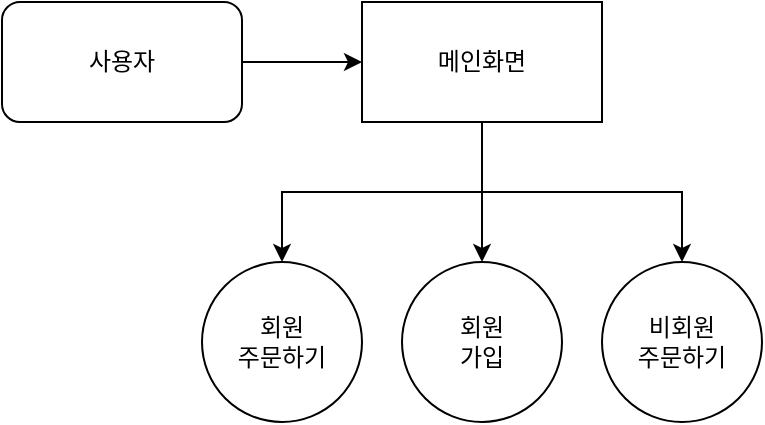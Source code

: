 <mxfile version="15.8.7" type="device" pages="14"><diagram id="C5RBs43oDa-KdzZeNtuy" name="사용자_메인화면"><mxGraphModel dx="1874" dy="828" grid="1" gridSize="10" guides="1" tooltips="1" connect="1" arrows="1" fold="1" page="1" pageScale="1" pageWidth="827" pageHeight="1169" math="0" shadow="0"><root><mxCell id="WIyWlLk6GJQsqaUBKTNV-0"/><mxCell id="WIyWlLk6GJQsqaUBKTNV-1" parent="WIyWlLk6GJQsqaUBKTNV-0"/><mxCell id="q6FCZiKUTPmKvaA9KOaZ-6" style="edgeStyle=orthogonalEdgeStyle;rounded=0;orthogonalLoop=1;jettySize=auto;html=1;exitX=0.5;exitY=1;exitDx=0;exitDy=0;entryX=0.5;entryY=0;entryDx=0;entryDy=0;" parent="WIyWlLk6GJQsqaUBKTNV-1" source="q6FCZiKUTPmKvaA9KOaZ-1" target="q6FCZiKUTPmKvaA9KOaZ-3" edge="1"><mxGeometry relative="1" as="geometry"/></mxCell><mxCell id="q6FCZiKUTPmKvaA9KOaZ-7" style="edgeStyle=orthogonalEdgeStyle;rounded=0;orthogonalLoop=1;jettySize=auto;html=1;exitX=0.5;exitY=1;exitDx=0;exitDy=0;entryX=0.5;entryY=0;entryDx=0;entryDy=0;" parent="WIyWlLk6GJQsqaUBKTNV-1" source="q6FCZiKUTPmKvaA9KOaZ-1" target="q6FCZiKUTPmKvaA9KOaZ-4" edge="1"><mxGeometry relative="1" as="geometry"/></mxCell><mxCell id="q6FCZiKUTPmKvaA9KOaZ-8" style="edgeStyle=orthogonalEdgeStyle;rounded=0;orthogonalLoop=1;jettySize=auto;html=1;exitX=0.5;exitY=1;exitDx=0;exitDy=0;" parent="WIyWlLk6GJQsqaUBKTNV-1" source="q6FCZiKUTPmKvaA9KOaZ-1" target="q6FCZiKUTPmKvaA9KOaZ-5" edge="1"><mxGeometry relative="1" as="geometry"/></mxCell><mxCell id="q6FCZiKUTPmKvaA9KOaZ-1" value="메인화면" style="whiteSpace=wrap;html=1;" parent="WIyWlLk6GJQsqaUBKTNV-1" vertex="1"><mxGeometry x="180" y="50" width="120" height="60" as="geometry"/></mxCell><mxCell id="q6FCZiKUTPmKvaA9KOaZ-3" value="회원&lt;br&gt;주문하기" style="ellipse;whiteSpace=wrap;html=1;aspect=fixed;" parent="WIyWlLk6GJQsqaUBKTNV-1" vertex="1"><mxGeometry x="100" y="180" width="80" height="80" as="geometry"/></mxCell><mxCell id="q6FCZiKUTPmKvaA9KOaZ-4" value="회원&lt;br&gt;가입" style="ellipse;whiteSpace=wrap;html=1;aspect=fixed;" parent="WIyWlLk6GJQsqaUBKTNV-1" vertex="1"><mxGeometry x="200" y="180" width="80" height="80" as="geometry"/></mxCell><mxCell id="q6FCZiKUTPmKvaA9KOaZ-5" value="비회원&lt;br&gt;주문하기" style="ellipse;whiteSpace=wrap;html=1;aspect=fixed;" parent="WIyWlLk6GJQsqaUBKTNV-1" vertex="1"><mxGeometry x="300" y="180" width="80" height="80" as="geometry"/></mxCell><mxCell id="IzrnvHf6oa2gLNwpje2O-1" value="" style="edgeStyle=orthogonalEdgeStyle;rounded=0;orthogonalLoop=1;jettySize=auto;html=1;" parent="WIyWlLk6GJQsqaUBKTNV-1" source="IzrnvHf6oa2gLNwpje2O-0" target="q6FCZiKUTPmKvaA9KOaZ-1" edge="1"><mxGeometry relative="1" as="geometry"/></mxCell><mxCell id="IzrnvHf6oa2gLNwpje2O-0" value="사용자" style="rounded=1;whiteSpace=wrap;html=1;" parent="WIyWlLk6GJQsqaUBKTNV-1" vertex="1"><mxGeometry y="50" width="120" height="60" as="geometry"/></mxCell></root></mxGraphModel></diagram><diagram id="Z4aMoYDgn7vtFBE2m0D5" name="사용자_회원주문하기"><mxGraphModel dx="1673" dy="934" grid="1" gridSize="10" guides="1" tooltips="1" connect="1" arrows="1" fold="1" page="1" pageScale="1" pageWidth="827" pageHeight="1169" math="0" shadow="0"><root><mxCell id="OuwBnG4kdSDqeOOZ5cYP-0"/><mxCell id="OuwBnG4kdSDqeOOZ5cYP-1" parent="OuwBnG4kdSDqeOOZ5cYP-0"/><mxCell id="HNoXRNppB6TFU_6jWdx8-3" value="" style="edgeStyle=orthogonalEdgeStyle;rounded=0;orthogonalLoop=1;jettySize=auto;html=1;" edge="1" parent="OuwBnG4kdSDqeOOZ5cYP-1" source="HNoXRNppB6TFU_6jWdx8-0" target="HNoXRNppB6TFU_6jWdx8-2"><mxGeometry relative="1" as="geometry"/></mxCell><mxCell id="HNoXRNppB6TFU_6jWdx8-0" value="회원&lt;br&gt;주문하기" style="ellipse;whiteSpace=wrap;html=1;aspect=fixed;" vertex="1" parent="OuwBnG4kdSDqeOOZ5cYP-1"><mxGeometry x="20" y="20" width="80" height="80" as="geometry"/></mxCell><mxCell id="HNoXRNppB6TFU_6jWdx8-5" value="NO" style="edgeStyle=orthogonalEdgeStyle;rounded=0;orthogonalLoop=1;jettySize=auto;html=1;" edge="1" parent="OuwBnG4kdSDqeOOZ5cYP-1" source="HNoXRNppB6TFU_6jWdx8-2" target="HNoXRNppB6TFU_6jWdx8-4"><mxGeometry relative="1" as="geometry"/></mxCell><mxCell id="HNoXRNppB6TFU_6jWdx8-9" value="YES" style="edgeStyle=orthogonalEdgeStyle;rounded=0;orthogonalLoop=1;jettySize=auto;html=1;" edge="1" parent="OuwBnG4kdSDqeOOZ5cYP-1" source="HNoXRNppB6TFU_6jWdx8-2" target="HNoXRNppB6TFU_6jWdx8-8"><mxGeometry relative="1" as="geometry"/></mxCell><mxCell id="HNoXRNppB6TFU_6jWdx8-2" value="회원인증" style="rhombus;whiteSpace=wrap;html=1;" vertex="1" parent="OuwBnG4kdSDqeOOZ5cYP-1"><mxGeometry x="180" y="20" width="80" height="80" as="geometry"/></mxCell><mxCell id="HNoXRNppB6TFU_6jWdx8-7" value="" style="edgeStyle=orthogonalEdgeStyle;rounded=0;orthogonalLoop=1;jettySize=auto;html=1;" edge="1" parent="OuwBnG4kdSDqeOOZ5cYP-1" source="HNoXRNppB6TFU_6jWdx8-4" target="HNoXRNppB6TFU_6jWdx8-6"><mxGeometry relative="1" as="geometry"/></mxCell><mxCell id="HNoXRNppB6TFU_6jWdx8-4" value="경고[alert]" style="whiteSpace=wrap;html=1;" vertex="1" parent="OuwBnG4kdSDqeOOZ5cYP-1"><mxGeometry x="320" y="30" width="120" height="60" as="geometry"/></mxCell><mxCell id="HNoXRNppB6TFU_6jWdx8-6" value="메인화면" style="whiteSpace=wrap;html=1;" vertex="1" parent="OuwBnG4kdSDqeOOZ5cYP-1"><mxGeometry x="520" y="30" width="120" height="60" as="geometry"/></mxCell><mxCell id="HNoXRNppB6TFU_6jWdx8-13" value="" style="edgeStyle=orthogonalEdgeStyle;rounded=0;orthogonalLoop=1;jettySize=auto;html=1;" edge="1" parent="OuwBnG4kdSDqeOOZ5cYP-1" source="HNoXRNppB6TFU_6jWdx8-8" target="HNoXRNppB6TFU_6jWdx8-12"><mxGeometry relative="1" as="geometry"/></mxCell><mxCell id="HNoXRNppB6TFU_6jWdx8-8" value="메뉴조회" style="whiteSpace=wrap;html=1;" vertex="1" parent="OuwBnG4kdSDqeOOZ5cYP-1"><mxGeometry x="160" y="190" width="120" height="60" as="geometry"/></mxCell><mxCell id="HNoXRNppB6TFU_6jWdx8-17" value="" style="edgeStyle=orthogonalEdgeStyle;rounded=0;orthogonalLoop=1;jettySize=auto;html=1;" edge="1" parent="OuwBnG4kdSDqeOOZ5cYP-1" source="HNoXRNppB6TFU_6jWdx8-12" target="HNoXRNppB6TFU_6jWdx8-16"><mxGeometry relative="1" as="geometry"/></mxCell><mxCell id="HNoXRNppB6TFU_6jWdx8-12" value="메뉴&lt;br&gt;선택" style="ellipse;whiteSpace=wrap;html=1;aspect=fixed;" vertex="1" parent="OuwBnG4kdSDqeOOZ5cYP-1"><mxGeometry x="180" y="330" width="80" height="80" as="geometry"/></mxCell><mxCell id="HNoXRNppB6TFU_6jWdx8-14" value="&#10;&#10;&lt;span style=&quot;color: rgb(0, 0, 0); font-family: helvetica; font-size: 12px; font-style: normal; font-weight: 400; letter-spacing: normal; text-align: center; text-indent: 0px; text-transform: none; word-spacing: 0px; background-color: rgb(248, 249, 250); display: inline; float: none;&quot;&gt;session입력&lt;/span&gt;&#10;&#10;" style="strokeWidth=2;html=1;shape=mxgraph.flowchart.annotation_2;align=left;labelPosition=right;pointerEvents=1;" vertex="1" parent="OuwBnG4kdSDqeOOZ5cYP-1"><mxGeometry x="260" y="350" width="20" height="40" as="geometry"/></mxCell><mxCell id="HNoXRNppB6TFU_6jWdx8-19" value="YSE" style="edgeStyle=orthogonalEdgeStyle;rounded=0;orthogonalLoop=1;jettySize=auto;html=1;" edge="1" parent="OuwBnG4kdSDqeOOZ5cYP-1" source="HNoXRNppB6TFU_6jWdx8-16" target="HNoXRNppB6TFU_6jWdx8-18"><mxGeometry relative="1" as="geometry"/></mxCell><mxCell id="HNoXRNppB6TFU_6jWdx8-21" value="NO" style="edgeStyle=orthogonalEdgeStyle;rounded=0;orthogonalLoop=1;jettySize=auto;html=1;" edge="1" parent="OuwBnG4kdSDqeOOZ5cYP-1" source="HNoXRNppB6TFU_6jWdx8-16" target="HNoXRNppB6TFU_6jWdx8-20"><mxGeometry relative="1" as="geometry"/></mxCell><mxCell id="HNoXRNppB6TFU_6jWdx8-16" value="옵션&lt;br&gt;선택" style="rhombus;whiteSpace=wrap;html=1;" vertex="1" parent="OuwBnG4kdSDqeOOZ5cYP-1"><mxGeometry x="180" y="490" width="80" height="80" as="geometry"/></mxCell><mxCell id="HNoXRNppB6TFU_6jWdx8-24" value="" style="edgeStyle=orthogonalEdgeStyle;rounded=0;orthogonalLoop=1;jettySize=auto;html=1;" edge="1" parent="OuwBnG4kdSDqeOOZ5cYP-1" source="HNoXRNppB6TFU_6jWdx8-18" target="HNoXRNppB6TFU_6jWdx8-20"><mxGeometry relative="1" as="geometry"/></mxCell><mxCell id="HNoXRNppB6TFU_6jWdx8-18" value="추가금액" style="whiteSpace=wrap;html=1;" vertex="1" parent="OuwBnG4kdSDqeOOZ5cYP-1"><mxGeometry x="160" y="660" width="120" height="60" as="geometry"/></mxCell><mxCell id="HNoXRNppB6TFU_6jWdx8-23" value="" style="edgeStyle=orthogonalEdgeStyle;rounded=0;orthogonalLoop=1;jettySize=auto;html=1;" edge="1" parent="OuwBnG4kdSDqeOOZ5cYP-1" source="HNoXRNppB6TFU_6jWdx8-20" target="HNoXRNppB6TFU_6jWdx8-22"><mxGeometry relative="1" as="geometry"/></mxCell><mxCell id="HNoXRNppB6TFU_6jWdx8-20" value="주문내역확인" style="whiteSpace=wrap;html=1;" vertex="1" parent="OuwBnG4kdSDqeOOZ5cYP-1"><mxGeometry x="370" y="660" width="120" height="60" as="geometry"/></mxCell><mxCell id="HNoXRNppB6TFU_6jWdx8-26" value="NO" style="edgeStyle=orthogonalEdgeStyle;rounded=0;orthogonalLoop=1;jettySize=auto;html=1;" edge="1" parent="OuwBnG4kdSDqeOOZ5cYP-1" source="HNoXRNppB6TFU_6jWdx8-22" target="HNoXRNppB6TFU_6jWdx8-25"><mxGeometry relative="1" as="geometry"/></mxCell><mxCell id="HNoXRNppB6TFU_6jWdx8-28" value="YES" style="edgeStyle=orthogonalEdgeStyle;rounded=0;orthogonalLoop=1;jettySize=auto;html=1;" edge="1" parent="OuwBnG4kdSDqeOOZ5cYP-1" source="HNoXRNppB6TFU_6jWdx8-22" target="HNoXRNppB6TFU_6jWdx8-27"><mxGeometry relative="1" as="geometry"/></mxCell><mxCell id="HNoXRNppB6TFU_6jWdx8-22" value="결제" style="rhombus;whiteSpace=wrap;html=1;" vertex="1" parent="OuwBnG4kdSDqeOOZ5cYP-1"><mxGeometry x="390" y="810" width="80" height="80" as="geometry"/></mxCell><mxCell id="HNoXRNppB6TFU_6jWdx8-25" value="메뉴&lt;br&gt;선택" style="ellipse;whiteSpace=wrap;html=1;aspect=fixed;" vertex="1" parent="OuwBnG4kdSDqeOOZ5cYP-1"><mxGeometry x="250" y="810" width="80" height="80" as="geometry"/></mxCell><mxCell id="HNoXRNppB6TFU_6jWdx8-30" value="" style="edgeStyle=orthogonalEdgeStyle;rounded=0;orthogonalLoop=1;jettySize=auto;html=1;" edge="1" parent="OuwBnG4kdSDqeOOZ5cYP-1" source="HNoXRNppB6TFU_6jWdx8-27" target="HNoXRNppB6TFU_6jWdx8-29"><mxGeometry relative="1" as="geometry"/></mxCell><mxCell id="HNoXRNppB6TFU_6jWdx8-34" value="" style="edgeStyle=orthogonalEdgeStyle;rounded=0;orthogonalLoop=1;jettySize=auto;html=1;" edge="1" parent="OuwBnG4kdSDqeOOZ5cYP-1" source="HNoXRNppB6TFU_6jWdx8-27" target="HNoXRNppB6TFU_6jWdx8-33"><mxGeometry relative="1" as="geometry"/></mxCell><mxCell id="HNoXRNppB6TFU_6jWdx8-27" value="포인트 조회" style="whiteSpace=wrap;html=1;" vertex="1" parent="OuwBnG4kdSDqeOOZ5cYP-1"><mxGeometry x="370" y="980" width="120" height="60" as="geometry"/></mxCell><mxCell id="HNoXRNppB6TFU_6jWdx8-40" value="" style="edgeStyle=orthogonalEdgeStyle;rounded=0;orthogonalLoop=1;jettySize=auto;html=1;" edge="1" parent="OuwBnG4kdSDqeOOZ5cYP-1" source="HNoXRNppB6TFU_6jWdx8-29" target="HNoXRNppB6TFU_6jWdx8-39"><mxGeometry relative="1" as="geometry"/></mxCell><mxCell id="HNoXRNppB6TFU_6jWdx8-29" value="사용" style="whiteSpace=wrap;html=1;" vertex="1" parent="OuwBnG4kdSDqeOOZ5cYP-1"><mxGeometry x="490" y="1140" width="120" height="60" as="geometry"/></mxCell><mxCell id="HNoXRNppB6TFU_6jWdx8-31" value="&lt;span style=&quot;text-align: center&quot;&gt;session입력&lt;/span&gt;" style="strokeWidth=2;html=1;shape=mxgraph.flowchart.annotation_2;align=left;labelPosition=right;pointerEvents=1;" vertex="1" parent="OuwBnG4kdSDqeOOZ5cYP-1"><mxGeometry x="610" y="1150" width="20" height="40" as="geometry"/></mxCell><mxCell id="HNoXRNppB6TFU_6jWdx8-38" value="" style="edgeStyle=orthogonalEdgeStyle;rounded=0;orthogonalLoop=1;jettySize=auto;html=1;" edge="1" parent="OuwBnG4kdSDqeOOZ5cYP-1" source="HNoXRNppB6TFU_6jWdx8-33" target="HNoXRNppB6TFU_6jWdx8-37"><mxGeometry relative="1" as="geometry"/></mxCell><mxCell id="HNoXRNppB6TFU_6jWdx8-33" value="적립" style="whiteSpace=wrap;html=1;" vertex="1" parent="OuwBnG4kdSDqeOOZ5cYP-1"><mxGeometry x="250" y="1140" width="120" height="60" as="geometry"/></mxCell><mxCell id="HNoXRNppB6TFU_6jWdx8-35" value="&lt;span style=&quot;text-align: center&quot;&gt;session입력&lt;/span&gt;" style="strokeWidth=2;html=1;shape=mxgraph.flowchart.annotation_2;align=left;labelPosition=right;pointerEvents=1;" vertex="1" parent="OuwBnG4kdSDqeOOZ5cYP-1"><mxGeometry x="369" y="1150" width="20" height="40" as="geometry"/></mxCell><mxCell id="HNoXRNppB6TFU_6jWdx8-43" style="edgeStyle=orthogonalEdgeStyle;rounded=0;orthogonalLoop=1;jettySize=auto;html=1;exitX=0.5;exitY=1;exitDx=0;exitDy=0;" edge="1" parent="OuwBnG4kdSDqeOOZ5cYP-1" source="HNoXRNppB6TFU_6jWdx8-37" target="HNoXRNppB6TFU_6jWdx8-41"><mxGeometry relative="1" as="geometry"/></mxCell><mxCell id="HNoXRNppB6TFU_6jWdx8-37" value="포인트 적립" style="whiteSpace=wrap;html=1;" vertex="1" parent="OuwBnG4kdSDqeOOZ5cYP-1"><mxGeometry x="250" y="1280" width="120" height="60" as="geometry"/></mxCell><mxCell id="HNoXRNppB6TFU_6jWdx8-44" style="edgeStyle=orthogonalEdgeStyle;rounded=0;orthogonalLoop=1;jettySize=auto;html=1;exitX=0.5;exitY=1;exitDx=0;exitDy=0;entryX=0.5;entryY=0;entryDx=0;entryDy=0;" edge="1" parent="OuwBnG4kdSDqeOOZ5cYP-1" source="HNoXRNppB6TFU_6jWdx8-39" target="HNoXRNppB6TFU_6jWdx8-41"><mxGeometry relative="1" as="geometry"/></mxCell><mxCell id="HNoXRNppB6TFU_6jWdx8-39" value="포인트 차감" style="whiteSpace=wrap;html=1;" vertex="1" parent="OuwBnG4kdSDqeOOZ5cYP-1"><mxGeometry x="490" y="1280" width="120" height="60" as="geometry"/></mxCell><mxCell id="HNoXRNppB6TFU_6jWdx8-46" value="NO" style="edgeStyle=orthogonalEdgeStyle;rounded=0;orthogonalLoop=1;jettySize=auto;html=1;" edge="1" parent="OuwBnG4kdSDqeOOZ5cYP-1" source="HNoXRNppB6TFU_6jWdx8-41" target="HNoXRNppB6TFU_6jWdx8-45"><mxGeometry relative="1" as="geometry"/></mxCell><mxCell id="HNoXRNppB6TFU_6jWdx8-48" value="YES" style="edgeStyle=orthogonalEdgeStyle;rounded=0;orthogonalLoop=1;jettySize=auto;html=1;" edge="1" parent="OuwBnG4kdSDqeOOZ5cYP-1" source="HNoXRNppB6TFU_6jWdx8-41" target="HNoXRNppB6TFU_6jWdx8-47"><mxGeometry relative="1" as="geometry"/></mxCell><mxCell id="HNoXRNppB6TFU_6jWdx8-41" value="결제&lt;br&gt;성공" style="rhombus;whiteSpace=wrap;html=1;" vertex="1" parent="OuwBnG4kdSDqeOOZ5cYP-1"><mxGeometry x="400" y="1420" width="80" height="80" as="geometry"/></mxCell><mxCell id="HNoXRNppB6TFU_6jWdx8-45" value="메인화면" style="whiteSpace=wrap;html=1;" vertex="1" parent="OuwBnG4kdSDqeOOZ5cYP-1"><mxGeometry x="540" y="1430" width="120" height="60" as="geometry"/></mxCell><mxCell id="r_ogA6DnC1FO6fwdVA7c-0" value="" style="edgeStyle=orthogonalEdgeStyle;rounded=0;orthogonalLoop=1;jettySize=auto;html=1;" edge="1" parent="OuwBnG4kdSDqeOOZ5cYP-1" source="HNoXRNppB6TFU_6jWdx8-47" target="HNoXRNppB6TFU_6jWdx8-58"><mxGeometry relative="1" as="geometry"/></mxCell><mxCell id="HNoXRNppB6TFU_6jWdx8-47" value="결제완료" style="whiteSpace=wrap;html=1;" vertex="1" parent="OuwBnG4kdSDqeOOZ5cYP-1"><mxGeometry x="380" y="1570" width="120" height="60" as="geometry"/></mxCell><mxCell id="HNoXRNppB6TFU_6jWdx8-56" value="" style="edgeStyle=orthogonalEdgeStyle;rounded=0;orthogonalLoop=1;jettySize=auto;html=1;" edge="1" parent="OuwBnG4kdSDqeOOZ5cYP-1" source="HNoXRNppB6TFU_6jWdx8-51" target="HNoXRNppB6TFU_6jWdx8-55"><mxGeometry relative="1" as="geometry"/></mxCell><mxCell id="HNoXRNppB6TFU_6jWdx8-51" value="주문 번호&lt;br&gt;확인" style="whiteSpace=wrap;html=1;" vertex="1" parent="OuwBnG4kdSDqeOOZ5cYP-1"><mxGeometry x="380" y="1940" width="120" height="60" as="geometry"/></mxCell><mxCell id="HNoXRNppB6TFU_6jWdx8-53" value="&lt;span style=&quot;text-align: center&quot;&gt;session입력&lt;/span&gt;" style="strokeWidth=2;html=1;shape=mxgraph.flowchart.annotation_2;align=left;labelPosition=right;pointerEvents=1;" vertex="1" parent="OuwBnG4kdSDqeOOZ5cYP-1"><mxGeometry x="500" y="1950" width="20" height="40" as="geometry"/></mxCell><mxCell id="HNoXRNppB6TFU_6jWdx8-55" value="주문관리&lt;br&gt;연결&lt;br&gt;①" style="ellipse;whiteSpace=wrap;html=1;aspect=fixed;" vertex="1" parent="OuwBnG4kdSDqeOOZ5cYP-1"><mxGeometry x="400" y="2060" width="80" height="80" as="geometry"/></mxCell><mxCell id="r_ogA6DnC1FO6fwdVA7c-1" value="" style="edgeStyle=orthogonalEdgeStyle;rounded=0;orthogonalLoop=1;jettySize=auto;html=1;" edge="1" parent="OuwBnG4kdSDqeOOZ5cYP-1" source="HNoXRNppB6TFU_6jWdx8-58" target="HNoXRNppB6TFU_6jWdx8-60"><mxGeometry relative="1" as="geometry"/></mxCell><mxCell id="HNoXRNppB6TFU_6jWdx8-58" value="DB&lt;br&gt;주문테이블&lt;br&gt;회원테이블" style="shape=cylinder3;whiteSpace=wrap;html=1;boundedLbl=1;backgroundOutline=1;size=15;" vertex="1" parent="OuwBnG4kdSDqeOOZ5cYP-1"><mxGeometry x="390" y="1674" width="100" height="80" as="geometry"/></mxCell><mxCell id="HNoXRNppB6TFU_6jWdx8-62" value="" style="edgeStyle=orthogonalEdgeStyle;rounded=0;orthogonalLoop=1;jettySize=auto;html=1;" edge="1" parent="OuwBnG4kdSDqeOOZ5cYP-1" source="HNoXRNppB6TFU_6jWdx8-60" target="HNoXRNppB6TFU_6jWdx8-51"><mxGeometry relative="1" as="geometry"/></mxCell><mxCell id="HNoXRNppB6TFU_6jWdx8-60" value="영수증 출력 선택" style="whiteSpace=wrap;html=1;" vertex="1" parent="OuwBnG4kdSDqeOOZ5cYP-1"><mxGeometry x="380" y="1820" width="120" height="60" as="geometry"/></mxCell><mxCell id="dmt0_WKL3-VTXinJVcSk-0" value="시간내에 결제(30초)" style="strokeWidth=2;html=1;shape=mxgraph.flowchart.annotation_2;align=left;labelPosition=right;pointerEvents=1;" vertex="1" parent="OuwBnG4kdSDqeOOZ5cYP-1"><mxGeometry x="470" y="830" width="20" height="40" as="geometry"/></mxCell><mxCell id="0Z7wv2wA7HNoHWGRnDWU-3" value="" style="edgeStyle=orthogonalEdgeStyle;rounded=0;orthogonalLoop=1;jettySize=auto;html=1;fontSize=12;" edge="1" parent="OuwBnG4kdSDqeOOZ5cYP-1" source="0Z7wv2wA7HNoHWGRnDWU-1" target="HNoXRNppB6TFU_6jWdx8-8"><mxGeometry relative="1" as="geometry"/></mxCell><mxCell id="0Z7wv2wA7HNoHWGRnDWU-1" value="메뉴가져오기" style="shape=parallelogram;perimeter=parallelogramPerimeter;whiteSpace=wrap;html=1;fixedSize=1;" vertex="1" parent="OuwBnG4kdSDqeOOZ5cYP-1"><mxGeometry x="350" y="190" width="120" height="60" as="geometry"/></mxCell><mxCell id="0Z7wv2wA7HNoHWGRnDWU-2" value="메뉴정보 테이블" style="strokeWidth=2;html=1;shape=mxgraph.flowchart.annotation_2;align=left;labelPosition=right;pointerEvents=1;" vertex="1" parent="OuwBnG4kdSDqeOOZ5cYP-1"><mxGeometry x="460" y="200" width="20" height="40" as="geometry"/></mxCell></root></mxGraphModel></diagram><diagram id="AMitXhkO7ILUbvhgVCMl" name="사용자_회원가입"><mxGraphModel dx="1422" dy="794" grid="1" gridSize="10" guides="1" tooltips="1" connect="1" arrows="1" fold="1" page="1" pageScale="1" pageWidth="827" pageHeight="1169" math="0" shadow="0"><root><mxCell id="pCYA0IMUbF42_0pl-gTE-0"/><mxCell id="pCYA0IMUbF42_0pl-gTE-1" parent="pCYA0IMUbF42_0pl-gTE-0"/><mxCell id="pCYA0IMUbF42_0pl-gTE-4" value="" style="edgeStyle=orthogonalEdgeStyle;rounded=0;orthogonalLoop=1;jettySize=auto;html=1;" edge="1" parent="pCYA0IMUbF42_0pl-gTE-1" source="pCYA0IMUbF42_0pl-gTE-2" target="pCYA0IMUbF42_0pl-gTE-3"><mxGeometry relative="1" as="geometry"/></mxCell><mxCell id="pCYA0IMUbF42_0pl-gTE-2" value="회원가입" style="ellipse;whiteSpace=wrap;html=1;aspect=fixed;" vertex="1" parent="pCYA0IMUbF42_0pl-gTE-1"><mxGeometry x="10" y="20" width="80" height="80" as="geometry"/></mxCell><mxCell id="pCYA0IMUbF42_0pl-gTE-6" value="" style="edgeStyle=orthogonalEdgeStyle;rounded=0;orthogonalLoop=1;jettySize=auto;html=1;" edge="1" parent="pCYA0IMUbF42_0pl-gTE-1" source="pCYA0IMUbF42_0pl-gTE-3" target="pCYA0IMUbF42_0pl-gTE-5"><mxGeometry relative="1" as="geometry"/></mxCell><mxCell id="pCYA0IMUbF42_0pl-gTE-8" value="" style="edgeStyle=orthogonalEdgeStyle;rounded=0;orthogonalLoop=1;jettySize=auto;html=1;" edge="1" parent="pCYA0IMUbF42_0pl-gTE-1" source="pCYA0IMUbF42_0pl-gTE-3" target="pCYA0IMUbF42_0pl-gTE-7"><mxGeometry relative="1" as="geometry"/></mxCell><mxCell id="pCYA0IMUbF42_0pl-gTE-3" value="정보입력" style="shape=parallelogram;perimeter=parallelogramPerimeter;whiteSpace=wrap;html=1;fixedSize=1;" vertex="1" parent="pCYA0IMUbF42_0pl-gTE-1"><mxGeometry x="150" y="30" width="120" height="60" as="geometry"/></mxCell><mxCell id="pCYA0IMUbF42_0pl-gTE-5" value="메인화면" style="whiteSpace=wrap;html=1;" vertex="1" parent="pCYA0IMUbF42_0pl-gTE-1"><mxGeometry x="350" y="30" width="120" height="60" as="geometry"/></mxCell><mxCell id="pCYA0IMUbF42_0pl-gTE-10" value="" style="edgeStyle=orthogonalEdgeStyle;rounded=0;orthogonalLoop=1;jettySize=auto;html=1;" edge="1" parent="pCYA0IMUbF42_0pl-gTE-1" source="pCYA0IMUbF42_0pl-gTE-7" target="pCYA0IMUbF42_0pl-gTE-9"><mxGeometry relative="1" as="geometry"/></mxCell><mxCell id="pCYA0IMUbF42_0pl-gTE-7" value="유효성 검사" style="whiteSpace=wrap;html=1;" vertex="1" parent="pCYA0IMUbF42_0pl-gTE-1"><mxGeometry x="150" y="170" width="120" height="60" as="geometry"/></mxCell><mxCell id="pCYA0IMUbF42_0pl-gTE-12" value="" style="edgeStyle=orthogonalEdgeStyle;rounded=0;orthogonalLoop=1;jettySize=auto;html=1;" edge="1" parent="pCYA0IMUbF42_0pl-gTE-1" source="pCYA0IMUbF42_0pl-gTE-9" target="pCYA0IMUbF42_0pl-gTE-11"><mxGeometry relative="1" as="geometry"/></mxCell><mxCell id="pCYA0IMUbF42_0pl-gTE-9" value="회원 가입 완료" style="whiteSpace=wrap;html=1;" vertex="1" parent="pCYA0IMUbF42_0pl-gTE-1"><mxGeometry x="150" y="310" width="120" height="60" as="geometry"/></mxCell><mxCell id="pCYA0IMUbF42_0pl-gTE-14" value="" style="edgeStyle=orthogonalEdgeStyle;rounded=0;orthogonalLoop=1;jettySize=auto;html=1;" edge="1" parent="pCYA0IMUbF42_0pl-gTE-1" source="pCYA0IMUbF42_0pl-gTE-11" target="pCYA0IMUbF42_0pl-gTE-13"><mxGeometry relative="1" as="geometry"/></mxCell><mxCell id="pCYA0IMUbF42_0pl-gTE-11" value="DB&lt;br&gt;회원테이블" style="shape=cylinder3;whiteSpace=wrap;html=1;boundedLbl=1;backgroundOutline=1;size=15;" vertex="1" parent="pCYA0IMUbF42_0pl-gTE-1"><mxGeometry x="175" y="430" width="70" height="80" as="geometry"/></mxCell><mxCell id="pCYA0IMUbF42_0pl-gTE-13" value="회원&lt;br&gt;주문하기" style="ellipse;whiteSpace=wrap;html=1;aspect=fixed;" vertex="1" parent="pCYA0IMUbF42_0pl-gTE-1"><mxGeometry x="170" y="570" width="80" height="80" as="geometry"/></mxCell></root></mxGraphModel></diagram><diagram id="B6oBnGLvZnxAbEpeZcKB" name="사용자_메인페이지이동"><mxGraphModel dx="1422" dy="794" grid="1" gridSize="10" guides="1" tooltips="1" connect="1" arrows="1" fold="1" page="1" pageScale="1" pageWidth="827" pageHeight="1169" math="0" shadow="0"><root><mxCell id="2sPQHbbTj--Njm8nb7Y4-0"/><mxCell id="2sPQHbbTj--Njm8nb7Y4-1" parent="2sPQHbbTj--Njm8nb7Y4-0"/><mxCell id="2sPQHbbTj--Njm8nb7Y4-4" value="" style="edgeStyle=orthogonalEdgeStyle;rounded=0;orthogonalLoop=1;jettySize=auto;html=1;" edge="1" parent="2sPQHbbTj--Njm8nb7Y4-1" source="2sPQHbbTj--Njm8nb7Y4-2" target="2sPQHbbTj--Njm8nb7Y4-3"><mxGeometry relative="1" as="geometry"/></mxCell><mxCell id="2sPQHbbTj--Njm8nb7Y4-2" value="메인페이지&lt;br&gt;이동" style="shape=process;whiteSpace=wrap;html=1;backgroundOutline=1;" vertex="1" parent="2sPQHbbTj--Njm8nb7Y4-1"><mxGeometry x="40" y="40" width="120" height="60" as="geometry"/></mxCell><mxCell id="2sPQHbbTj--Njm8nb7Y4-6" value="" style="edgeStyle=orthogonalEdgeStyle;rounded=0;orthogonalLoop=1;jettySize=auto;html=1;" edge="1" parent="2sPQHbbTj--Njm8nb7Y4-1" source="2sPQHbbTj--Njm8nb7Y4-3" target="2sPQHbbTj--Njm8nb7Y4-5"><mxGeometry relative="1" as="geometry"/></mxCell><mxCell id="FoOq5DIXAX54dyNOIdJg-3" value="" style="edgeStyle=orthogonalEdgeStyle;rounded=0;orthogonalLoop=1;jettySize=auto;html=1;" edge="1" parent="2sPQHbbTj--Njm8nb7Y4-1" source="2sPQHbbTj--Njm8nb7Y4-3" target="FoOq5DIXAX54dyNOIdJg-2"><mxGeometry relative="1" as="geometry"/></mxCell><mxCell id="2sPQHbbTj--Njm8nb7Y4-3" value="alert&lt;br&gt;이동하시겠습니까?" style="rhombus;whiteSpace=wrap;html=1;" vertex="1" parent="2sPQHbbTj--Njm8nb7Y4-1"><mxGeometry x="260" y="30" width="80" height="80" as="geometry"/></mxCell><mxCell id="2sPQHbbTj--Njm8nb7Y4-5" value="이전페이지" style="whiteSpace=wrap;html=1;" vertex="1" parent="2sPQHbbTj--Njm8nb7Y4-1"><mxGeometry x="400" y="40" width="120" height="60" as="geometry"/></mxCell><mxCell id="FoOq5DIXAX54dyNOIdJg-2" value="메인화면" style="whiteSpace=wrap;html=1;" vertex="1" parent="2sPQHbbTj--Njm8nb7Y4-1"><mxGeometry x="240" y="200" width="120" height="60" as="geometry"/></mxCell><mxCell id="FoOq5DIXAX54dyNOIdJg-4" value="&lt;span style=&quot;color: rgb(0 , 0 , 0) ; font-family: &amp;#34;helvetica&amp;#34; ; font-size: 12px ; font-style: normal ; font-weight: 400 ; letter-spacing: normal ; text-align: center ; text-indent: 0px ; text-transform: none ; word-spacing: 0px ; background-color: rgb(248 , 249 , 250) ; display: inline ; float: none&quot;&gt;session 삭제&lt;/span&gt;" style="strokeWidth=2;html=1;shape=mxgraph.flowchart.annotation_2;align=left;labelPosition=right;pointerEvents=1;" vertex="1" parent="2sPQHbbTj--Njm8nb7Y4-1"><mxGeometry x="360" y="210" width="20" height="40" as="geometry"/></mxCell></root></mxGraphModel></diagram><diagram id="EfCbNMkhOmJX8slY-Sr3" name="사용자_비회원주문"><mxGraphModel dx="1422" dy="794" grid="1" gridSize="10" guides="1" tooltips="1" connect="1" arrows="1" fold="1" page="1" pageScale="1" pageWidth="827" pageHeight="1169" math="0" shadow="0"><root><mxCell id="kuKEajL0vRfgODfgas9O-0"/><mxCell id="kuKEajL0vRfgODfgas9O-1" parent="kuKEajL0vRfgODfgas9O-0"/><mxCell id="kuKEajL0vRfgODfgas9O-4" value="" style="edgeStyle=orthogonalEdgeStyle;rounded=0;orthogonalLoop=1;jettySize=auto;html=1;" edge="1" parent="kuKEajL0vRfgODfgas9O-1" source="kuKEajL0vRfgODfgas9O-2" target="kuKEajL0vRfgODfgas9O-3"><mxGeometry relative="1" as="geometry"/></mxCell><mxCell id="kuKEajL0vRfgODfgas9O-2" value="비회원&lt;br&gt;주문" style="ellipse;whiteSpace=wrap;html=1;aspect=fixed;" vertex="1" parent="kuKEajL0vRfgODfgas9O-1"><mxGeometry x="20" y="140" width="80" height="80" as="geometry"/></mxCell><mxCell id="Czculb3rMkq5Jucpdzd5-2" value="" style="edgeStyle=orthogonalEdgeStyle;rounded=0;orthogonalLoop=1;jettySize=auto;html=1;" edge="1" parent="kuKEajL0vRfgODfgas9O-1" source="kuKEajL0vRfgODfgas9O-3" target="Czculb3rMkq5Jucpdzd5-1"><mxGeometry relative="1" as="geometry"/></mxCell><mxCell id="kuKEajL0vRfgODfgas9O-3" value="메뉴조회" style="whiteSpace=wrap;html=1;" vertex="1" parent="kuKEajL0vRfgODfgas9O-1"><mxGeometry x="160" y="150" width="120" height="60" as="geometry"/></mxCell><mxCell id="Czculb3rMkq5Jucpdzd5-0" value="" style="edgeStyle=orthogonalEdgeStyle;rounded=0;orthogonalLoop=1;jettySize=auto;html=1;" edge="1" parent="kuKEajL0vRfgODfgas9O-1" source="kuKEajL0vRfgODfgas9O-5" target="kuKEajL0vRfgODfgas9O-3"><mxGeometry relative="1" as="geometry"/></mxCell><mxCell id="kuKEajL0vRfgODfgas9O-5" value="메뉴가져오기" style="shape=parallelogram;perimeter=parallelogramPerimeter;whiteSpace=wrap;html=1;fixedSize=1;" vertex="1" parent="kuKEajL0vRfgODfgas9O-1"><mxGeometry x="160" y="30" width="120" height="60" as="geometry"/></mxCell><mxCell id="kuKEajL0vRfgODfgas9O-6" value="메뉴정보 테이블" style="strokeWidth=2;html=1;shape=mxgraph.flowchart.annotation_2;align=left;labelPosition=right;pointerEvents=1;" vertex="1" parent="kuKEajL0vRfgODfgas9O-1"><mxGeometry x="270" y="40" width="20" height="40" as="geometry"/></mxCell><mxCell id="Czculb3rMkq5Jucpdzd5-6" value="" style="edgeStyle=orthogonalEdgeStyle;rounded=0;orthogonalLoop=1;jettySize=auto;html=1;" edge="1" parent="kuKEajL0vRfgODfgas9O-1" source="Czculb3rMkq5Jucpdzd5-1" target="Czculb3rMkq5Jucpdzd5-5"><mxGeometry relative="1" as="geometry"/></mxCell><mxCell id="Czculb3rMkq5Jucpdzd5-1" value="메뉴&lt;br&gt;선택" style="ellipse;whiteSpace=wrap;html=1;aspect=fixed;" vertex="1" parent="kuKEajL0vRfgODfgas9O-1"><mxGeometry x="340" y="140" width="80" height="80" as="geometry"/></mxCell><mxCell id="Czculb3rMkq5Jucpdzd5-4" value="session입력" style="strokeWidth=2;html=1;shape=mxgraph.flowchart.annotation_2;align=left;labelPosition=right;pointerEvents=1;" vertex="1" parent="kuKEajL0vRfgODfgas9O-1"><mxGeometry x="420" y="160" width="20" height="40" as="geometry"/></mxCell><mxCell id="Czculb3rMkq5Jucpdzd5-8" value="NO" style="edgeStyle=orthogonalEdgeStyle;rounded=0;orthogonalLoop=1;jettySize=auto;html=1;" edge="1" parent="kuKEajL0vRfgODfgas9O-1" source="Czculb3rMkq5Jucpdzd5-5" target="Czculb3rMkq5Jucpdzd5-7"><mxGeometry relative="1" as="geometry"/></mxCell><mxCell id="Czculb3rMkq5Jucpdzd5-10" value="YES" style="edgeStyle=orthogonalEdgeStyle;rounded=0;orthogonalLoop=1;jettySize=auto;html=1;" edge="1" parent="kuKEajL0vRfgODfgas9O-1" source="Czculb3rMkq5Jucpdzd5-5" target="Czculb3rMkq5Jucpdzd5-9"><mxGeometry relative="1" as="geometry"/></mxCell><mxCell id="Czculb3rMkq5Jucpdzd5-5" value="옵션&lt;br&gt;선택" style="rhombus;whiteSpace=wrap;html=1;" vertex="1" parent="kuKEajL0vRfgODfgas9O-1"><mxGeometry x="340" y="300" width="80" height="80" as="geometry"/></mxCell><mxCell id="Czculb3rMkq5Jucpdzd5-13" value="" style="edgeStyle=orthogonalEdgeStyle;rounded=0;orthogonalLoop=1;jettySize=auto;html=1;" edge="1" parent="kuKEajL0vRfgODfgas9O-1" source="Czculb3rMkq5Jucpdzd5-7" target="Czculb3rMkq5Jucpdzd5-12"><mxGeometry relative="1" as="geometry"/></mxCell><mxCell id="Czculb3rMkq5Jucpdzd5-7" value="주문내역 확인" style="whiteSpace=wrap;html=1;" vertex="1" parent="kuKEajL0vRfgODfgas9O-1"><mxGeometry x="530" y="470" width="120" height="60" as="geometry"/></mxCell><mxCell id="Czculb3rMkq5Jucpdzd5-11" value="" style="edgeStyle=orthogonalEdgeStyle;rounded=0;orthogonalLoop=1;jettySize=auto;html=1;" edge="1" parent="kuKEajL0vRfgODfgas9O-1" source="Czculb3rMkq5Jucpdzd5-9" target="Czculb3rMkq5Jucpdzd5-7"><mxGeometry relative="1" as="geometry"/></mxCell><mxCell id="Czculb3rMkq5Jucpdzd5-9" value="추가금액" style="whiteSpace=wrap;html=1;" vertex="1" parent="kuKEajL0vRfgODfgas9O-1"><mxGeometry x="320" y="470" width="120" height="60" as="geometry"/></mxCell><mxCell id="IdvQlK1Nc0FwL22imE-J-15" value="YES" style="edgeStyle=orthogonalEdgeStyle;rounded=0;orthogonalLoop=1;jettySize=auto;html=1;" edge="1" parent="kuKEajL0vRfgODfgas9O-1" source="Czculb3rMkq5Jucpdzd5-12" target="IdvQlK1Nc0FwL22imE-J-3"><mxGeometry relative="1" as="geometry"/></mxCell><mxCell id="IdvQlK1Nc0FwL22imE-J-20" value="NO" style="edgeStyle=orthogonalEdgeStyle;rounded=0;orthogonalLoop=1;jettySize=auto;html=1;" edge="1" parent="kuKEajL0vRfgODfgas9O-1" source="Czculb3rMkq5Jucpdzd5-12" target="IdvQlK1Nc0FwL22imE-J-0"><mxGeometry relative="1" as="geometry"/></mxCell><mxCell id="Czculb3rMkq5Jucpdzd5-12" value="결제" style="rhombus;whiteSpace=wrap;html=1;" vertex="1" parent="kuKEajL0vRfgODfgas9O-1"><mxGeometry x="550" y="600" width="80" height="80" as="geometry"/></mxCell><mxCell id="IdvQlK1Nc0FwL22imE-J-0" value="메뉴선택" style="ellipse;whiteSpace=wrap;html=1;aspect=fixed;" vertex="1" parent="kuKEajL0vRfgODfgas9O-1"><mxGeometry x="360" y="600" width="80" height="80" as="geometry"/></mxCell><mxCell id="IdvQlK1Nc0FwL22imE-J-1" value="NO" style="edgeStyle=orthogonalEdgeStyle;rounded=0;orthogonalLoop=1;jettySize=auto;html=1;" edge="1" parent="kuKEajL0vRfgODfgas9O-1" source="IdvQlK1Nc0FwL22imE-J-3" target="IdvQlK1Nc0FwL22imE-J-4"><mxGeometry relative="1" as="geometry"/></mxCell><mxCell id="IdvQlK1Nc0FwL22imE-J-2" value="YES" style="edgeStyle=orthogonalEdgeStyle;rounded=0;orthogonalLoop=1;jettySize=auto;html=1;" edge="1" parent="kuKEajL0vRfgODfgas9O-1" source="IdvQlK1Nc0FwL22imE-J-3" target="IdvQlK1Nc0FwL22imE-J-6"><mxGeometry relative="1" as="geometry"/></mxCell><mxCell id="IdvQlK1Nc0FwL22imE-J-3" value="결제&lt;br&gt;성공" style="rhombus;whiteSpace=wrap;html=1;" vertex="1" parent="kuKEajL0vRfgODfgas9O-1"><mxGeometry x="550" y="740" width="80" height="80" as="geometry"/></mxCell><mxCell id="IdvQlK1Nc0FwL22imE-J-4" value="메인화면" style="whiteSpace=wrap;html=1;" vertex="1" parent="kuKEajL0vRfgODfgas9O-1"><mxGeometry x="690" y="750" width="120" height="60" as="geometry"/></mxCell><mxCell id="IdvQlK1Nc0FwL22imE-J-5" value="" style="edgeStyle=orthogonalEdgeStyle;rounded=0;orthogonalLoop=1;jettySize=auto;html=1;" edge="1" parent="kuKEajL0vRfgODfgas9O-1" source="IdvQlK1Nc0FwL22imE-J-6" target="IdvQlK1Nc0FwL22imE-J-12"><mxGeometry relative="1" as="geometry"/></mxCell><mxCell id="IdvQlK1Nc0FwL22imE-J-6" value="결제완료" style="whiteSpace=wrap;html=1;" vertex="1" parent="kuKEajL0vRfgODfgas9O-1"><mxGeometry x="530" y="890" width="120" height="60" as="geometry"/></mxCell><mxCell id="IdvQlK1Nc0FwL22imE-J-7" value="" style="edgeStyle=orthogonalEdgeStyle;rounded=0;orthogonalLoop=1;jettySize=auto;html=1;" edge="1" parent="kuKEajL0vRfgODfgas9O-1" source="IdvQlK1Nc0FwL22imE-J-8" target="IdvQlK1Nc0FwL22imE-J-10"><mxGeometry relative="1" as="geometry"/></mxCell><mxCell id="IdvQlK1Nc0FwL22imE-J-8" value="주문 번호&lt;br&gt;확인" style="whiteSpace=wrap;html=1;" vertex="1" parent="kuKEajL0vRfgODfgas9O-1"><mxGeometry x="530" y="1260" width="120" height="60" as="geometry"/></mxCell><mxCell id="IdvQlK1Nc0FwL22imE-J-9" value="&lt;span style=&quot;text-align: center&quot;&gt;session입력&lt;/span&gt;" style="strokeWidth=2;html=1;shape=mxgraph.flowchart.annotation_2;align=left;labelPosition=right;pointerEvents=1;" vertex="1" parent="kuKEajL0vRfgODfgas9O-1"><mxGeometry x="650" y="1270" width="20" height="40" as="geometry"/></mxCell><mxCell id="IdvQlK1Nc0FwL22imE-J-10" value="주문관리&lt;br&gt;연결&lt;br&gt;①" style="ellipse;whiteSpace=wrap;html=1;aspect=fixed;" vertex="1" parent="kuKEajL0vRfgODfgas9O-1"><mxGeometry x="550" y="1380" width="80" height="80" as="geometry"/></mxCell><mxCell id="IdvQlK1Nc0FwL22imE-J-11" value="" style="edgeStyle=orthogonalEdgeStyle;rounded=0;orthogonalLoop=1;jettySize=auto;html=1;" edge="1" parent="kuKEajL0vRfgODfgas9O-1" source="IdvQlK1Nc0FwL22imE-J-12" target="IdvQlK1Nc0FwL22imE-J-14"><mxGeometry relative="1" as="geometry"/></mxCell><mxCell id="IdvQlK1Nc0FwL22imE-J-12" value="DB&lt;br&gt;주문테이블" style="shape=cylinder3;whiteSpace=wrap;html=1;boundedLbl=1;backgroundOutline=1;size=15;" vertex="1" parent="kuKEajL0vRfgODfgas9O-1"><mxGeometry x="540" y="994" width="100" height="80" as="geometry"/></mxCell><mxCell id="IdvQlK1Nc0FwL22imE-J-13" value="" style="edgeStyle=orthogonalEdgeStyle;rounded=0;orthogonalLoop=1;jettySize=auto;html=1;" edge="1" parent="kuKEajL0vRfgODfgas9O-1" source="IdvQlK1Nc0FwL22imE-J-14" target="IdvQlK1Nc0FwL22imE-J-8"><mxGeometry relative="1" as="geometry"/></mxCell><mxCell id="IdvQlK1Nc0FwL22imE-J-14" value="영수증 출력 선택" style="whiteSpace=wrap;html=1;" vertex="1" parent="kuKEajL0vRfgODfgas9O-1"><mxGeometry x="530" y="1140" width="120" height="60" as="geometry"/></mxCell><mxCell id="IdvQlK1Nc0FwL22imE-J-19" value="시간내에 결제(30초)" style="strokeWidth=2;html=1;shape=mxgraph.flowchart.annotation_2;align=left;labelPosition=right;pointerEvents=1;" vertex="1" parent="kuKEajL0vRfgODfgas9O-1"><mxGeometry x="630" y="620" width="20" height="40" as="geometry"/></mxCell></root></mxGraphModel></diagram><diagram id="EUwlproMmZwZkM3KtQJI" name="관리자_로그인"><mxGraphModel dx="1662" dy="794" grid="1" gridSize="10" guides="1" tooltips="1" connect="1" arrows="1" fold="1" page="1" pageScale="1" pageWidth="827" pageHeight="1169" math="0" shadow="0"><root><mxCell id="spMeHwCc3DJWAeqyhGAw-0"/><mxCell id="spMeHwCc3DJWAeqyhGAw-1" parent="spMeHwCc3DJWAeqyhGAw-0"/><mxCell id="j0c62dKS_ATe6cyk3Yb1-1" value="" style="edgeStyle=orthogonalEdgeStyle;rounded=0;orthogonalLoop=1;jettySize=auto;html=1;" edge="1" parent="spMeHwCc3DJWAeqyhGAw-1" source="spMeHwCc3DJWAeqyhGAw-2" target="j0c62dKS_ATe6cyk3Yb1-0"><mxGeometry relative="1" as="geometry"/></mxCell><mxCell id="spMeHwCc3DJWAeqyhGAw-2" value="관리자" style="rounded=1;whiteSpace=wrap;html=1;" vertex="1" parent="spMeHwCc3DJWAeqyhGAw-1"><mxGeometry x="20" y="20" width="120" height="60" as="geometry"/></mxCell><mxCell id="j0c62dKS_ATe6cyk3Yb1-3" value="" style="edgeStyle=orthogonalEdgeStyle;rounded=0;orthogonalLoop=1;jettySize=auto;html=1;" edge="1" parent="spMeHwCc3DJWAeqyhGAw-1" source="j0c62dKS_ATe6cyk3Yb1-0" target="j0c62dKS_ATe6cyk3Yb1-2"><mxGeometry relative="1" as="geometry"/></mxCell><mxCell id="j0c62dKS_ATe6cyk3Yb1-0" value="포스기 접속" style="rounded=0;whiteSpace=wrap;html=1;" vertex="1" parent="spMeHwCc3DJWAeqyhGAw-1"><mxGeometry x="230" y="20" width="120" height="60" as="geometry"/></mxCell><mxCell id="j0c62dKS_ATe6cyk3Yb1-5" value="" style="edgeStyle=orthogonalEdgeStyle;rounded=0;orthogonalLoop=1;jettySize=auto;html=1;" edge="1" parent="spMeHwCc3DJWAeqyhGAw-1" source="j0c62dKS_ATe6cyk3Yb1-2" target="j0c62dKS_ATe6cyk3Yb1-4"><mxGeometry relative="1" as="geometry"/></mxCell><mxCell id="j0c62dKS_ATe6cyk3Yb1-2" value="로그인" style="whiteSpace=wrap;html=1;rounded=0;" vertex="1" parent="spMeHwCc3DJWAeqyhGAw-1"><mxGeometry x="430" y="20" width="120" height="60" as="geometry"/></mxCell><mxCell id="j0c62dKS_ATe6cyk3Yb1-7" value="NO" style="edgeStyle=orthogonalEdgeStyle;rounded=0;orthogonalLoop=1;jettySize=auto;html=1;" edge="1" parent="spMeHwCc3DJWAeqyhGAw-1" source="j0c62dKS_ATe6cyk3Yb1-4" target="j0c62dKS_ATe6cyk3Yb1-6"><mxGeometry relative="1" as="geometry"/></mxCell><mxCell id="j0c62dKS_ATe6cyk3Yb1-10" value="YES" style="edgeStyle=orthogonalEdgeStyle;rounded=0;orthogonalLoop=1;jettySize=auto;html=1;" edge="1" parent="spMeHwCc3DJWAeqyhGAw-1" source="j0c62dKS_ATe6cyk3Yb1-4" target="j0c62dKS_ATe6cyk3Yb1-9"><mxGeometry relative="1" as="geometry"/></mxCell><mxCell id="j0c62dKS_ATe6cyk3Yb1-4" value="비밀번호&lt;br&gt;확인" style="rhombus;whiteSpace=wrap;html=1;rounded=0;" vertex="1" parent="spMeHwCc3DJWAeqyhGAw-1"><mxGeometry x="450" y="150" width="80" height="80" as="geometry"/></mxCell><mxCell id="j0c62dKS_ATe6cyk3Yb1-8" style="edgeStyle=orthogonalEdgeStyle;rounded=0;orthogonalLoop=1;jettySize=auto;html=1;exitX=0.5;exitY=0;exitDx=0;exitDy=0;entryX=1;entryY=0.5;entryDx=0;entryDy=0;" edge="1" parent="spMeHwCc3DJWAeqyhGAw-1" source="j0c62dKS_ATe6cyk3Yb1-6" target="j0c62dKS_ATe6cyk3Yb1-2"><mxGeometry relative="1" as="geometry"/></mxCell><mxCell id="j0c62dKS_ATe6cyk3Yb1-6" value="로그인 실패" style="whiteSpace=wrap;html=1;rounded=0;" vertex="1" parent="spMeHwCc3DJWAeqyhGAw-1"><mxGeometry x="590" y="160" width="120" height="60" as="geometry"/></mxCell><mxCell id="DyVApiyGpgnQTDHzPQb7-1" value="" style="edgeStyle=orthogonalEdgeStyle;rounded=0;orthogonalLoop=1;jettySize=auto;html=1;" edge="1" parent="spMeHwCc3DJWAeqyhGAw-1" source="j0c62dKS_ATe6cyk3Yb1-9" target="j0c62dKS_ATe6cyk3Yb1-11"><mxGeometry relative="1" as="geometry"/></mxCell><mxCell id="DyVApiyGpgnQTDHzPQb7-2" style="edgeStyle=orthogonalEdgeStyle;rounded=0;orthogonalLoop=1;jettySize=auto;html=1;exitX=0.5;exitY=0;exitDx=0;exitDy=0;entryX=0.5;entryY=0;entryDx=0;entryDy=0;" edge="1" parent="spMeHwCc3DJWAeqyhGAw-1" source="j0c62dKS_ATe6cyk3Yb1-9" target="DyVApiyGpgnQTDHzPQb7-0"><mxGeometry relative="1" as="geometry"><Array as="points"><mxPoint x="490" y="380"/><mxPoint x="350" y="380"/></Array></mxGeometry></mxCell><mxCell id="DyVApiyGpgnQTDHzPQb7-3" style="edgeStyle=orthogonalEdgeStyle;rounded=0;orthogonalLoop=1;jettySize=auto;html=1;exitX=0.5;exitY=0;exitDx=0;exitDy=0;entryX=0.5;entryY=0;entryDx=0;entryDy=0;" edge="1" parent="spMeHwCc3DJWAeqyhGAw-1" source="j0c62dKS_ATe6cyk3Yb1-9" target="j0c62dKS_ATe6cyk3Yb1-12"><mxGeometry relative="1" as="geometry"><Array as="points"><mxPoint x="490" y="380"/><mxPoint x="640" y="380"/></Array></mxGeometry></mxCell><mxCell id="j0c62dKS_ATe6cyk3Yb1-9" value="로그인 성공" style="shape=document;whiteSpace=wrap;html=1;boundedLbl=1;" vertex="1" parent="spMeHwCc3DJWAeqyhGAw-1"><mxGeometry x="430" y="280" width="120" height="80" as="geometry"/></mxCell><mxCell id="j0c62dKS_ATe6cyk3Yb1-11" value="주문&lt;br&gt;하기" style="ellipse;whiteSpace=wrap;html=1;aspect=fixed;" vertex="1" parent="spMeHwCc3DJWAeqyhGAw-1"><mxGeometry x="450" y="420" width="80" height="80" as="geometry"/></mxCell><mxCell id="j0c62dKS_ATe6cyk3Yb1-12" value="관리자&lt;br&gt;페이지" style="ellipse;whiteSpace=wrap;html=1;aspect=fixed;" vertex="1" parent="spMeHwCc3DJWAeqyhGAw-1"><mxGeometry x="600" y="420" width="80" height="80" as="geometry"/></mxCell><mxCell id="DyVApiyGpgnQTDHzPQb7-0" value="주문&lt;br&gt;관리" style="ellipse;whiteSpace=wrap;html=1;aspect=fixed;" vertex="1" parent="spMeHwCc3DJWAeqyhGAw-1"><mxGeometry x="310" y="420" width="80" height="80" as="geometry"/></mxCell></root></mxGraphModel></diagram><diagram id="eD59LSnQMCtnojX8_OPp" name="관리자_주문관리"><mxGraphModel dx="1874" dy="828" grid="1" gridSize="10" guides="1" tooltips="1" connect="1" arrows="1" fold="1" page="1" pageScale="1" pageWidth="827" pageHeight="1169" math="0" shadow="0"><root><mxCell id="m9IT_DjgEPNHO2A74VDC-0"/><mxCell id="m9IT_DjgEPNHO2A74VDC-1" parent="m9IT_DjgEPNHO2A74VDC-0"/><mxCell id="XYMUXEVzNydXswi1o4Vd-0" value="" style="edgeStyle=orthogonalEdgeStyle;rounded=0;orthogonalLoop=1;jettySize=auto;html=1;" parent="m9IT_DjgEPNHO2A74VDC-1" source="XYMUXEVzNydXswi1o4Vd-1" target="XYMUXEVzNydXswi1o4Vd-5" edge="1"><mxGeometry relative="1" as="geometry"/></mxCell><mxCell id="XYMUXEVzNydXswi1o4Vd-1" value="주문관리" style="whiteSpace=wrap;html=1;" parent="m9IT_DjgEPNHO2A74VDC-1" vertex="1"><mxGeometry x="180" y="20" width="120" height="60" as="geometry"/></mxCell><mxCell id="XYMUXEVzNydXswi1o4Vd-2" value="&lt;span style=&quot;color: rgb(0 , 0 , 0) ; font-family: &amp;#34;helvetica&amp;#34; ; font-size: 12px ; font-style: normal ; font-weight: 400 ; letter-spacing: normal ; text-align: center ; text-indent: 0px ; text-transform: none ; word-spacing: 0px ; background-color: rgb(248 , 249 , 250) ; display: inline ; float: none&quot;&gt;고객이 주문한 주문내역 확인&lt;/span&gt;" style="strokeWidth=2;html=1;shape=mxgraph.flowchart.annotation_2;align=left;labelPosition=right;pointerEvents=1;" parent="m9IT_DjgEPNHO2A74VDC-1" vertex="1"><mxGeometry x="300" y="30" width="20" height="40" as="geometry"/></mxCell><mxCell id="XYMUXEVzNydXswi1o4Vd-3" value="YES" style="edgeStyle=orthogonalEdgeStyle;rounded=0;orthogonalLoop=1;jettySize=auto;html=1;" parent="m9IT_DjgEPNHO2A74VDC-1" source="XYMUXEVzNydXswi1o4Vd-5" target="XYMUXEVzNydXswi1o4Vd-7" edge="1"><mxGeometry relative="1" as="geometry"/></mxCell><mxCell id="XYMUXEVzNydXswi1o4Vd-4" value="NO" style="edgeStyle=orthogonalEdgeStyle;rounded=0;orthogonalLoop=1;jettySize=auto;html=1;" parent="m9IT_DjgEPNHO2A74VDC-1" source="XYMUXEVzNydXswi1o4Vd-5" target="XYMUXEVzNydXswi1o4Vd-9" edge="1"><mxGeometry relative="1" as="geometry"/></mxCell><mxCell id="XYMUXEVzNydXswi1o4Vd-5" value="주문취소" style="rhombus;whiteSpace=wrap;html=1;" parent="m9IT_DjgEPNHO2A74VDC-1" vertex="1"><mxGeometry x="200" y="150" width="80" height="80" as="geometry"/></mxCell><mxCell id="XYMUXEVzNydXswi1o4Vd-6" value="" style="edgeStyle=orthogonalEdgeStyle;rounded=0;orthogonalLoop=1;jettySize=auto;html=1;" parent="m9IT_DjgEPNHO2A74VDC-1" source="XYMUXEVzNydXswi1o4Vd-7" target="XYMUXEVzNydXswi1o4Vd-11" edge="1"><mxGeometry relative="1" as="geometry"/></mxCell><mxCell id="XYMUXEVzNydXswi1o4Vd-7" value="취소 완료 및&lt;br&gt;환불처리" style="whiteSpace=wrap;html=1;" parent="m9IT_DjgEPNHO2A74VDC-1" vertex="1"><mxGeometry x="180" y="300" width="120" height="60" as="geometry"/></mxCell><mxCell id="XYMUXEVzNydXswi1o4Vd-8" value="" style="edgeStyle=orthogonalEdgeStyle;rounded=0;orthogonalLoop=1;jettySize=auto;html=1;" parent="m9IT_DjgEPNHO2A74VDC-1" source="XYMUXEVzNydXswi1o4Vd-9" target="XYMUXEVzNydXswi1o4Vd-10" edge="1"><mxGeometry relative="1" as="geometry"/></mxCell><mxCell id="XYMUXEVzNydXswi1o4Vd-9" value="구매확정 완료&lt;br&gt;(제공완료)" style="whiteSpace=wrap;html=1;" parent="m9IT_DjgEPNHO2A74VDC-1" vertex="1"><mxGeometry x="340" y="160" width="120" height="60" as="geometry"/></mxCell><mxCell id="XYMUXEVzNydXswi1o4Vd-10" value="DB&lt;br&gt;결제정보테이블" style="shape=cylinder3;whiteSpace=wrap;html=1;boundedLbl=1;backgroundOutline=1;size=15;" parent="m9IT_DjgEPNHO2A74VDC-1" vertex="1"><mxGeometry x="530" y="150" width="110" height="80" as="geometry"/></mxCell><mxCell id="XYMUXEVzNydXswi1o4Vd-11" value="DB&lt;br&gt;결제정보테이블&lt;br&gt;환불정보테이블" style="shape=cylinder3;whiteSpace=wrap;html=1;boundedLbl=1;backgroundOutline=1;size=15;" parent="m9IT_DjgEPNHO2A74VDC-1" vertex="1"><mxGeometry x="187.5" y="410" width="105" height="90" as="geometry"/></mxCell><mxCell id="XYMUXEVzNydXswi1o4Vd-13" value="" style="edgeStyle=orthogonalEdgeStyle;rounded=0;orthogonalLoop=1;jettySize=auto;html=1;" parent="m9IT_DjgEPNHO2A74VDC-1" source="XYMUXEVzNydXswi1o4Vd-12" target="XYMUXEVzNydXswi1o4Vd-1" edge="1"><mxGeometry relative="1" as="geometry"/></mxCell><mxCell id="XYMUXEVzNydXswi1o4Vd-12" value="주문&lt;br&gt;관리" style="ellipse;whiteSpace=wrap;html=1;aspect=fixed;" parent="m9IT_DjgEPNHO2A74VDC-1" vertex="1"><mxGeometry x="20" y="10" width="80" height="80" as="geometry"/></mxCell></root></mxGraphModel></diagram><diagram id="HDtEVYCx_k2oQ6sq_q1W" name="관리자_주문하기"><mxGraphModel dx="1874" dy="828" grid="1" gridSize="10" guides="1" tooltips="1" connect="1" arrows="1" fold="1" page="1" pageScale="1" pageWidth="827" pageHeight="1169" math="0" shadow="0"><root><mxCell id="gcDAeyVQNNBRBMELSb7m-0"/><mxCell id="gcDAeyVQNNBRBMELSb7m-1" parent="gcDAeyVQNNBRBMELSb7m-0"/><mxCell id="g5K80E4OV5VlDhwmGTcv-2" value="" style="edgeStyle=orthogonalEdgeStyle;rounded=0;orthogonalLoop=1;jettySize=auto;html=1;" parent="gcDAeyVQNNBRBMELSb7m-1" source="37dv1KwyGEnEuc9H-mlv-0" target="g5K80E4OV5VlDhwmGTcv-1" edge="1"><mxGeometry relative="1" as="geometry"/></mxCell><mxCell id="37dv1KwyGEnEuc9H-mlv-0" value="주문하기" style="ellipse;whiteSpace=wrap;html=1;aspect=fixed;" parent="gcDAeyVQNNBRBMELSb7m-1" vertex="1"><mxGeometry x="10" y="110" width="80" height="80" as="geometry"/></mxCell><mxCell id="g5K80E4OV5VlDhwmGTcv-0" value="&lt;span style=&quot;text-align: center&quot;&gt;메뉴정보테이블&lt;/span&gt;" style="strokeWidth=2;html=1;shape=mxgraph.flowchart.annotation_2;align=left;labelPosition=right;pointerEvents=1;" parent="gcDAeyVQNNBRBMELSb7m-1" vertex="1"><mxGeometry x="260" y="20" width="20" height="40" as="geometry"/></mxCell><mxCell id="5doFu0cYmxyd7DytWgd5-0" value="" style="edgeStyle=orthogonalEdgeStyle;rounded=0;orthogonalLoop=1;jettySize=auto;html=1;" parent="gcDAeyVQNNBRBMELSb7m-1" source="g5K80E4OV5VlDhwmGTcv-1" target="g5K80E4OV5VlDhwmGTcv-5" edge="1"><mxGeometry relative="1" as="geometry"/></mxCell><mxCell id="g5K80E4OV5VlDhwmGTcv-1" value="메뉴조회" style="whiteSpace=wrap;html=1;" parent="gcDAeyVQNNBRBMELSb7m-1" vertex="1"><mxGeometry x="150" y="120" width="120" height="60" as="geometry"/></mxCell><mxCell id="g5K80E4OV5VlDhwmGTcv-4" value="" style="edgeStyle=orthogonalEdgeStyle;rounded=0;orthogonalLoop=1;jettySize=auto;html=1;" parent="gcDAeyVQNNBRBMELSb7m-1" source="g5K80E4OV5VlDhwmGTcv-3" target="g5K80E4OV5VlDhwmGTcv-1" edge="1"><mxGeometry relative="1" as="geometry"/></mxCell><mxCell id="g5K80E4OV5VlDhwmGTcv-3" value="메뉴가져오기" style="shape=parallelogram;perimeter=parallelogramPerimeter;whiteSpace=wrap;html=1;fixedSize=1;" parent="gcDAeyVQNNBRBMELSb7m-1" vertex="1"><mxGeometry x="150" y="10" width="120" height="60" as="geometry"/></mxCell><mxCell id="5doFu0cYmxyd7DytWgd5-3" value="" style="edgeStyle=orthogonalEdgeStyle;rounded=0;orthogonalLoop=1;jettySize=auto;html=1;" parent="gcDAeyVQNNBRBMELSb7m-1" source="g5K80E4OV5VlDhwmGTcv-5" target="5doFu0cYmxyd7DytWgd5-2" edge="1"><mxGeometry relative="1" as="geometry"/></mxCell><mxCell id="g5K80E4OV5VlDhwmGTcv-5" value="메뉴선택" style="ellipse;whiteSpace=wrap;html=1;aspect=fixed;" parent="gcDAeyVQNNBRBMELSb7m-1" vertex="1"><mxGeometry x="350" y="110" width="80" height="80" as="geometry"/></mxCell><mxCell id="5doFu0cYmxyd7DytWgd5-1" value="&lt;div style=&quot;text-align: center&quot;&gt;&lt;span&gt;session입력&lt;/span&gt;&lt;/div&gt;" style="strokeWidth=2;html=1;shape=mxgraph.flowchart.annotation_2;align=left;labelPosition=right;pointerEvents=1;" parent="gcDAeyVQNNBRBMELSb7m-1" vertex="1"><mxGeometry x="430" y="130" width="20" height="40" as="geometry"/></mxCell><mxCell id="5doFu0cYmxyd7DytWgd5-6" value="YES" style="edgeStyle=orthogonalEdgeStyle;rounded=0;orthogonalLoop=1;jettySize=auto;html=1;fontSize=12;" parent="gcDAeyVQNNBRBMELSb7m-1" source="5doFu0cYmxyd7DytWgd5-2" target="5doFu0cYmxyd7DytWgd5-5" edge="1"><mxGeometry relative="1" as="geometry"/></mxCell><mxCell id="5doFu0cYmxyd7DytWgd5-8" value="NO" style="edgeStyle=orthogonalEdgeStyle;rounded=0;orthogonalLoop=1;jettySize=auto;html=1;fontSize=12;" parent="gcDAeyVQNNBRBMELSb7m-1" source="5doFu0cYmxyd7DytWgd5-2" target="5doFu0cYmxyd7DytWgd5-7" edge="1"><mxGeometry relative="1" as="geometry"/></mxCell><mxCell id="5doFu0cYmxyd7DytWgd5-2" value="옵션선택" style="rhombus;whiteSpace=wrap;html=1;" parent="gcDAeyVQNNBRBMELSb7m-1" vertex="1"><mxGeometry x="350" y="270" width="80" height="80" as="geometry"/></mxCell><mxCell id="5doFu0cYmxyd7DytWgd5-4" value="&lt;div style=&quot;text-align: center ; font-size: 12px&quot;&gt;&lt;br&gt;&lt;/div&gt;" style="strokeWidth=2;html=1;shape=mxgraph.flowchart.annotation_2;align=left;labelPosition=right;pointerEvents=1;verticalAlign=middle;horizontal=1;fontSize=12;rotation=-180;" parent="gcDAeyVQNNBRBMELSb7m-1" vertex="1"><mxGeometry x="330" y="290" width="20" height="40" as="geometry"/></mxCell><mxCell id="5doFu0cYmxyd7DytWgd5-9" value="" style="edgeStyle=orthogonalEdgeStyle;rounded=0;orthogonalLoop=1;jettySize=auto;html=1;fontSize=12;" parent="gcDAeyVQNNBRBMELSb7m-1" source="5doFu0cYmxyd7DytWgd5-5" target="5doFu0cYmxyd7DytWgd5-7" edge="1"><mxGeometry relative="1" as="geometry"/></mxCell><mxCell id="5doFu0cYmxyd7DytWgd5-5" value="추가금액" style="whiteSpace=wrap;html=1;" parent="gcDAeyVQNNBRBMELSb7m-1" vertex="1"><mxGeometry x="330" y="440" width="120" height="60" as="geometry"/></mxCell><mxCell id="5doFu0cYmxyd7DytWgd5-12" value="YES" style="edgeStyle=orthogonalEdgeStyle;rounded=0;orthogonalLoop=1;jettySize=auto;html=1;fontSize=12;" parent="gcDAeyVQNNBRBMELSb7m-1" source="5doFu0cYmxyd7DytWgd5-7" target="5doFu0cYmxyd7DytWgd5-11" edge="1"><mxGeometry relative="1" as="geometry"/></mxCell><mxCell id="5doFu0cYmxyd7DytWgd5-22" value="NO" style="edgeStyle=orthogonalEdgeStyle;rounded=0;orthogonalLoop=1;jettySize=auto;html=1;exitX=1;exitY=0.5;exitDx=0;exitDy=0;entryX=0.5;entryY=0;entryDx=0;entryDy=0;fontSize=12;" parent="gcDAeyVQNNBRBMELSb7m-1" source="5doFu0cYmxyd7DytWgd5-7" target="5doFu0cYmxyd7DytWgd5-13" edge="1"><mxGeometry x="-0.765" relative="1" as="geometry"><Array as="points"><mxPoint x="750" y="470"/><mxPoint x="750" y="670"/><mxPoint x="590" y="670"/></Array><mxPoint as="offset"/></mxGeometry></mxCell><mxCell id="5doFu0cYmxyd7DytWgd5-7" value="포인트&lt;br&gt;사용여부" style="rhombus;whiteSpace=wrap;html=1;" parent="gcDAeyVQNNBRBMELSb7m-1" vertex="1"><mxGeometry x="550" y="430" width="80" height="80" as="geometry"/></mxCell><mxCell id="5doFu0cYmxyd7DytWgd5-10" value="&#10;&#10;&lt;span style=&quot;color: rgb(0, 0, 0); font-family: helvetica; font-size: 12px; font-style: normal; font-weight: 400; letter-spacing: normal; text-align: center; text-indent: 0px; text-transform: none; word-spacing: 0px; background-color: rgb(248, 249, 250); display: inline; float: none;&quot;&gt;session입력&lt;/span&gt;&#10;&#10;" style="text;html=1;strokeColor=none;fillColor=none;align=center;verticalAlign=middle;whiteSpace=wrap;rounded=0;fontSize=12;" parent="gcDAeyVQNNBRBMELSb7m-1" vertex="1"><mxGeometry x="250" y="295" width="80" height="30" as="geometry"/></mxCell><mxCell id="5doFu0cYmxyd7DytWgd5-14" value="" style="edgeStyle=orthogonalEdgeStyle;rounded=0;orthogonalLoop=1;jettySize=auto;html=1;fontSize=12;" parent="gcDAeyVQNNBRBMELSb7m-1" source="5doFu0cYmxyd7DytWgd5-11" target="5doFu0cYmxyd7DytWgd5-13" edge="1"><mxGeometry relative="1" as="geometry"/></mxCell><mxCell id="5doFu0cYmxyd7DytWgd5-11" value="포인트" style="shape=process;whiteSpace=wrap;html=1;backgroundOutline=1;fontSize=12;verticalAlign=middle;" parent="gcDAeyVQNNBRBMELSb7m-1" vertex="1"><mxGeometry x="530" y="570" width="120" height="60" as="geometry"/></mxCell><mxCell id="5doFu0cYmxyd7DytWgd5-21" value="YES" style="edgeStyle=orthogonalEdgeStyle;rounded=0;orthogonalLoop=1;jettySize=auto;html=1;fontSize=12;" parent="gcDAeyVQNNBRBMELSb7m-1" source="5doFu0cYmxyd7DytWgd5-13" target="5doFu0cYmxyd7DytWgd5-20" edge="1"><mxGeometry relative="1" as="geometry"/></mxCell><mxCell id="5doFu0cYmxyd7DytWgd5-23" value="NO" style="edgeStyle=orthogonalEdgeStyle;rounded=0;orthogonalLoop=1;jettySize=auto;html=1;fontSize=12;" parent="gcDAeyVQNNBRBMELSb7m-1" source="5doFu0cYmxyd7DytWgd5-13" target="5doFu0cYmxyd7DytWgd5-16" edge="1"><mxGeometry relative="1" as="geometry"/></mxCell><mxCell id="5doFu0cYmxyd7DytWgd5-13" value="결제" style="rhombus;whiteSpace=wrap;html=1;" parent="gcDAeyVQNNBRBMELSb7m-1" vertex="1"><mxGeometry x="550" y="700" width="80" height="80" as="geometry"/></mxCell><mxCell id="5doFu0cYmxyd7DytWgd5-16" value="메뉴&lt;br&gt;선택" style="ellipse;whiteSpace=wrap;html=1;aspect=fixed;fontSize=12;verticalAlign=middle;" parent="gcDAeyVQNNBRBMELSb7m-1" vertex="1"><mxGeometry x="710" y="700" width="80" height="80" as="geometry"/></mxCell><mxCell id="5doFu0cYmxyd7DytWgd5-25" value="" style="edgeStyle=orthogonalEdgeStyle;rounded=0;orthogonalLoop=1;jettySize=auto;html=1;fontSize=12;" parent="gcDAeyVQNNBRBMELSb7m-1" source="5doFu0cYmxyd7DytWgd5-20" target="5doFu0cYmxyd7DytWgd5-24" edge="1"><mxGeometry relative="1" as="geometry"/></mxCell><mxCell id="5doFu0cYmxyd7DytWgd5-20" value="영수증 출력 선택" style="whiteSpace=wrap;html=1;" parent="gcDAeyVQNNBRBMELSb7m-1" vertex="1"><mxGeometry x="530" y="850" width="120" height="60" as="geometry"/></mxCell><mxCell id="5doFu0cYmxyd7DytWgd5-27" value="" style="edgeStyle=orthogonalEdgeStyle;rounded=0;orthogonalLoop=1;jettySize=auto;html=1;fontSize=12;" parent="gcDAeyVQNNBRBMELSb7m-1" source="5doFu0cYmxyd7DytWgd5-24" target="5doFu0cYmxyd7DytWgd5-26" edge="1"><mxGeometry relative="1" as="geometry"/></mxCell><mxCell id="5doFu0cYmxyd7DytWgd5-24" value="주문번호확인" style="whiteSpace=wrap;html=1;" parent="gcDAeyVQNNBRBMELSb7m-1" vertex="1"><mxGeometry x="530" y="970" width="120" height="60" as="geometry"/></mxCell><mxCell id="5doFu0cYmxyd7DytWgd5-26" value="주문하기" style="whiteSpace=wrap;html=1;" parent="gcDAeyVQNNBRBMELSb7m-1" vertex="1"><mxGeometry x="530" y="1080" width="120" height="60" as="geometry"/></mxCell></root></mxGraphModel></diagram><diagram id="nIOYBsU3Xxmd3xwqlIb-" name="관리자_포인트"><mxGraphModel dx="1874" dy="828" grid="1" gridSize="10" guides="1" tooltips="1" connect="1" arrows="1" fold="1" page="1" pageScale="1" pageWidth="827" pageHeight="1169" math="0" shadow="0"><root><mxCell id="qWH1U4gGBx2c6ioxsTp_-0"/><mxCell id="qWH1U4gGBx2c6ioxsTp_-1" parent="qWH1U4gGBx2c6ioxsTp_-0"/><mxCell id="qWH1U4gGBx2c6ioxsTp_-20" value="" style="edgeStyle=orthogonalEdgeStyle;rounded=0;orthogonalLoop=1;jettySize=auto;html=1;fontSize=12;" parent="qWH1U4gGBx2c6ioxsTp_-1" source="qWH1U4gGBx2c6ioxsTp_-2" target="qWH1U4gGBx2c6ioxsTp_-3" edge="1"><mxGeometry relative="1" as="geometry"/></mxCell><mxCell id="qWH1U4gGBx2c6ioxsTp_-2" value="포인트" style="shape=process;whiteSpace=wrap;html=1;backgroundOutline=1;fontSize=12;verticalAlign=middle;" parent="qWH1U4gGBx2c6ioxsTp_-1" vertex="1"><mxGeometry x="10" y="10" width="120" height="60" as="geometry"/></mxCell><mxCell id="qWH1U4gGBx2c6ioxsTp_-6" value="YES" style="edgeStyle=orthogonalEdgeStyle;rounded=0;orthogonalLoop=1;jettySize=auto;html=1;fontSize=12;" parent="qWH1U4gGBx2c6ioxsTp_-1" source="qWH1U4gGBx2c6ioxsTp_-3" target="qWH1U4gGBx2c6ioxsTp_-5" edge="1"><mxGeometry relative="1" as="geometry"/></mxCell><mxCell id="qWH1U4gGBx2c6ioxsTp_-15" value="NO" style="edgeStyle=orthogonalEdgeStyle;rounded=0;orthogonalLoop=1;jettySize=auto;html=1;fontSize=12;" parent="qWH1U4gGBx2c6ioxsTp_-1" source="qWH1U4gGBx2c6ioxsTp_-3" target="qWH1U4gGBx2c6ioxsTp_-14" edge="1"><mxGeometry relative="1" as="geometry"/></mxCell><mxCell id="qWH1U4gGBx2c6ioxsTp_-3" value="회원&lt;br&gt;인증" style="rhombus;whiteSpace=wrap;html=1;" parent="qWH1U4gGBx2c6ioxsTp_-1" vertex="1"><mxGeometry x="250" width="80" height="80" as="geometry"/></mxCell><mxCell id="qWH1U4gGBx2c6ioxsTp_-8" value="" style="edgeStyle=orthogonalEdgeStyle;rounded=0;orthogonalLoop=1;jettySize=auto;html=1;fontSize=12;" parent="qWH1U4gGBx2c6ioxsTp_-1" source="qWH1U4gGBx2c6ioxsTp_-5" target="qWH1U4gGBx2c6ioxsTp_-7" edge="1"><mxGeometry relative="1" as="geometry"/></mxCell><mxCell id="qWH1U4gGBx2c6ioxsTp_-5" value="DB&lt;br&gt;회원테이블" style="shape=cylinder3;whiteSpace=wrap;html=1;boundedLbl=1;backgroundOutline=1;size=15;fontSize=12;verticalAlign=middle;" parent="qWH1U4gGBx2c6ioxsTp_-1" vertex="1"><mxGeometry x="240" y="120" width="100" height="80" as="geometry"/></mxCell><mxCell id="qWH1U4gGBx2c6ioxsTp_-10" value="" style="edgeStyle=orthogonalEdgeStyle;rounded=0;orthogonalLoop=1;jettySize=auto;html=1;fontSize=12;" parent="qWH1U4gGBx2c6ioxsTp_-1" source="qWH1U4gGBx2c6ioxsTp_-7" target="qWH1U4gGBx2c6ioxsTp_-9" edge="1"><mxGeometry relative="1" as="geometry"><Array as="points"><mxPoint x="290" y="360"/><mxPoint x="120" y="360"/></Array></mxGeometry></mxCell><mxCell id="qWH1U4gGBx2c6ioxsTp_-13" style="edgeStyle=orthogonalEdgeStyle;rounded=0;orthogonalLoop=1;jettySize=auto;html=1;exitX=0.5;exitY=1;exitDx=0;exitDy=0;fontSize=12;" parent="qWH1U4gGBx2c6ioxsTp_-1" source="qWH1U4gGBx2c6ioxsTp_-7" target="qWH1U4gGBx2c6ioxsTp_-11" edge="1"><mxGeometry relative="1" as="geometry"/></mxCell><mxCell id="qWH1U4gGBx2c6ioxsTp_-21" style="edgeStyle=orthogonalEdgeStyle;rounded=0;orthogonalLoop=1;jettySize=auto;html=1;exitX=0.5;exitY=1;exitDx=0;exitDy=0;entryX=0.5;entryY=0;entryDx=0;entryDy=0;fontSize=12;" parent="qWH1U4gGBx2c6ioxsTp_-1" source="qWH1U4gGBx2c6ioxsTp_-7" target="qWH1U4gGBx2c6ioxsTp_-18" edge="1"><mxGeometry relative="1" as="geometry"/></mxCell><mxCell id="qWH1U4gGBx2c6ioxsTp_-7" value="포인트 조회" style="whiteSpace=wrap;html=1;" parent="qWH1U4gGBx2c6ioxsTp_-1" vertex="1"><mxGeometry x="230" y="260" width="120" height="60" as="geometry"/></mxCell><mxCell id="qWH1U4gGBx2c6ioxsTp_-26" style="edgeStyle=orthogonalEdgeStyle;rounded=0;orthogonalLoop=1;jettySize=auto;html=1;exitX=0.5;exitY=1;exitDx=0;exitDy=0;entryX=0.5;entryY=0;entryDx=0;entryDy=0;fontSize=12;" parent="qWH1U4gGBx2c6ioxsTp_-1" source="qWH1U4gGBx2c6ioxsTp_-9" target="qWH1U4gGBx2c6ioxsTp_-22" edge="1"><mxGeometry relative="1" as="geometry"/></mxCell><mxCell id="qWH1U4gGBx2c6ioxsTp_-9" value="취소" style="whiteSpace=wrap;html=1;" parent="qWH1U4gGBx2c6ioxsTp_-1" vertex="1"><mxGeometry x="60" y="400" width="120" height="60" as="geometry"/></mxCell><mxCell id="qWH1U4gGBx2c6ioxsTp_-24" value="" style="edgeStyle=orthogonalEdgeStyle;rounded=0;orthogonalLoop=1;jettySize=auto;html=1;fontSize=12;" parent="qWH1U4gGBx2c6ioxsTp_-1" source="qWH1U4gGBx2c6ioxsTp_-11" target="qWH1U4gGBx2c6ioxsTp_-22" edge="1"><mxGeometry relative="1" as="geometry"/></mxCell><mxCell id="qWH1U4gGBx2c6ioxsTp_-11" value="사용하기&lt;br&gt;포인트 &amp;gt;= 3,000" style="whiteSpace=wrap;html=1;" parent="qWH1U4gGBx2c6ioxsTp_-1" vertex="1"><mxGeometry x="230" y="400" width="120" height="60" as="geometry"/></mxCell><mxCell id="qWH1U4gGBx2c6ioxsTp_-17" value="YES" style="edgeStyle=orthogonalEdgeStyle;rounded=0;orthogonalLoop=1;jettySize=auto;html=1;fontSize=12;" parent="qWH1U4gGBx2c6ioxsTp_-1" source="qWH1U4gGBx2c6ioxsTp_-14" target="qWH1U4gGBx2c6ioxsTp_-16" edge="1"><mxGeometry relative="1" as="geometry"/></mxCell><mxCell id="mj8qWBKSEBoQsmQroSHW-0" value="NO" style="edgeStyle=orthogonalEdgeStyle;rounded=0;orthogonalLoop=1;jettySize=auto;html=1;exitX=1;exitY=0.5;exitDx=0;exitDy=0;fontSize=12;" parent="qWH1U4gGBx2c6ioxsTp_-1" source="qWH1U4gGBx2c6ioxsTp_-14" target="qWH1U4gGBx2c6ioxsTp_-22" edge="1"><mxGeometry x="-0.906" relative="1" as="geometry"><Array as="points"><mxPoint x="620" y="40"/><mxPoint x="620" y="510"/><mxPoint x="290" y="510"/></Array><mxPoint as="offset"/></mxGeometry></mxCell><mxCell id="qWH1U4gGBx2c6ioxsTp_-14" value="회원&lt;br&gt;등록" style="rhombus;whiteSpace=wrap;html=1;" parent="qWH1U4gGBx2c6ioxsTp_-1" vertex="1"><mxGeometry x="435" width="80" height="80" as="geometry"/></mxCell><mxCell id="qWH1U4gGBx2c6ioxsTp_-19" value="" style="edgeStyle=orthogonalEdgeStyle;rounded=0;orthogonalLoop=1;jettySize=auto;html=1;fontSize=12;" parent="qWH1U4gGBx2c6ioxsTp_-1" source="qWH1U4gGBx2c6ioxsTp_-16" target="qWH1U4gGBx2c6ioxsTp_-18" edge="1"><mxGeometry relative="1" as="geometry"/></mxCell><mxCell id="qWH1U4gGBx2c6ioxsTp_-16" value="유효성 검사" style="whiteSpace=wrap;html=1;" parent="qWH1U4gGBx2c6ioxsTp_-1" vertex="1"><mxGeometry x="415" y="130" width="120" height="60" as="geometry"/></mxCell><mxCell id="qWH1U4gGBx2c6ioxsTp_-25" style="edgeStyle=orthogonalEdgeStyle;rounded=0;orthogonalLoop=1;jettySize=auto;html=1;exitX=0.5;exitY=1;exitDx=0;exitDy=0;entryX=0.5;entryY=0;entryDx=0;entryDy=0;fontSize=12;" parent="qWH1U4gGBx2c6ioxsTp_-1" source="qWH1U4gGBx2c6ioxsTp_-18" target="qWH1U4gGBx2c6ioxsTp_-22" edge="1"><mxGeometry relative="1" as="geometry"/></mxCell><mxCell id="qWH1U4gGBx2c6ioxsTp_-18" value="적립" style="whiteSpace=wrap;html=1;" parent="qWH1U4gGBx2c6ioxsTp_-1" vertex="1"><mxGeometry x="415" y="400" width="120" height="60" as="geometry"/></mxCell><mxCell id="qWH1U4gGBx2c6ioxsTp_-22" value="주문하기" style="whiteSpace=wrap;html=1;" parent="qWH1U4gGBx2c6ioxsTp_-1" vertex="1"><mxGeometry x="230" y="560" width="120" height="60" as="geometry"/></mxCell></root></mxGraphModel></diagram><diagram id="dFCdkNpIL5jvGjUGYlnt" name="관리자_관리자페이지"><mxGraphModel dx="1874" dy="828" grid="1" gridSize="10" guides="1" tooltips="1" connect="1" arrows="1" fold="1" page="1" pageScale="1" pageWidth="827" pageHeight="1169" math="0" shadow="0"><root><mxCell id="vv_ehkeAr1Qa1KyZ40Qp-0"/><mxCell id="vv_ehkeAr1Qa1KyZ40Qp-1" parent="vv_ehkeAr1Qa1KyZ40Qp-0"/><mxCell id="mg9rWXr_X7NGIb1k_tcr-3" style="edgeStyle=orthogonalEdgeStyle;rounded=0;orthogonalLoop=1;jettySize=auto;html=1;exitX=0.5;exitY=1;exitDx=0;exitDy=0;entryX=0.5;entryY=0;entryDx=0;entryDy=0;fontSize=12;" parent="vv_ehkeAr1Qa1KyZ40Qp-1" source="mg9rWXr_X7NGIb1k_tcr-0" target="AQSJWIwrqy3VONfHzJUM-0" edge="1"><mxGeometry relative="1" as="geometry"><mxPoint x="90" y="170" as="targetPoint"/></mxGeometry></mxCell><mxCell id="mg9rWXr_X7NGIb1k_tcr-5" style="edgeStyle=orthogonalEdgeStyle;rounded=0;orthogonalLoop=1;jettySize=auto;html=1;exitX=0.5;exitY=1;exitDx=0;exitDy=0;fontSize=12;entryX=0.5;entryY=0;entryDx=0;entryDy=0;" parent="vv_ehkeAr1Qa1KyZ40Qp-1" source="mg9rWXr_X7NGIb1k_tcr-0" target="AQSJWIwrqy3VONfHzJUM-1" edge="1"><mxGeometry relative="1" as="geometry"><mxPoint x="270" y="170" as="targetPoint"/></mxGeometry></mxCell><mxCell id="_8p1A5HkpSJolBhQ8gpH-1" style="edgeStyle=orthogonalEdgeStyle;rounded=0;orthogonalLoop=1;jettySize=auto;html=1;exitX=0.5;exitY=1;exitDx=0;exitDy=0;entryX=0.5;entryY=0;entryDx=0;entryDy=0;fontSize=12;" parent="vv_ehkeAr1Qa1KyZ40Qp-1" source="mg9rWXr_X7NGIb1k_tcr-0" target="_8p1A5HkpSJolBhQ8gpH-0" edge="1"><mxGeometry relative="1" as="geometry"/></mxCell><mxCell id="mg9rWXr_X7NGIb1k_tcr-0" value="관리자&lt;br&gt;페이지" style="ellipse;whiteSpace=wrap;html=1;aspect=fixed;fontSize=12;verticalAlign=middle;" parent="vv_ehkeAr1Qa1KyZ40Qp-1" vertex="1"><mxGeometry x="350" y="10" width="80" height="80" as="geometry"/></mxCell><mxCell id="AQSJWIwrqy3VONfHzJUM-0" value="&#10;&#10;&lt;span style=&quot;color: rgb(0, 0, 0); font-family: helvetica; font-size: 12px; font-style: normal; font-weight: 400; letter-spacing: normal; text-align: center; text-indent: 0px; text-transform: none; word-spacing: 0px; background-color: rgb(248, 249, 250); display: inline; float: none;&quot;&gt;회원관리&lt;/span&gt;&#10;&#10;" style="ellipse;whiteSpace=wrap;html=1;aspect=fixed;fontSize=12;verticalAlign=middle;" parent="vv_ehkeAr1Qa1KyZ40Qp-1" vertex="1"><mxGeometry x="170" y="170" width="80" height="80" as="geometry"/></mxCell><mxCell id="AQSJWIwrqy3VONfHzJUM-1" value="매출관리" style="ellipse;whiteSpace=wrap;html=1;aspect=fixed;fontSize=12;verticalAlign=middle;" parent="vv_ehkeAr1Qa1KyZ40Qp-1" vertex="1"><mxGeometry x="350" y="170" width="80" height="80" as="geometry"/></mxCell><mxCell id="AQSJWIwrqy3VONfHzJUM-2" value="메뉴관리" style="ellipse;whiteSpace=wrap;html=1;aspect=fixed;fontSize=12;verticalAlign=middle;" parent="vv_ehkeAr1Qa1KyZ40Qp-1" vertex="1"><mxGeometry x="450" y="300" width="80" height="80" as="geometry"/></mxCell><mxCell id="AQSJWIwrqy3VONfHzJUM-3" value="관리자&lt;br&gt;계정관리" style="ellipse;whiteSpace=wrap;html=1;aspect=fixed;fontSize=12;verticalAlign=middle;" parent="vv_ehkeAr1Qa1KyZ40Qp-1" vertex="1"><mxGeometry x="630" y="300" width="80" height="80" as="geometry"/></mxCell><mxCell id="_8p1A5HkpSJolBhQ8gpH-2" style="edgeStyle=orthogonalEdgeStyle;rounded=0;orthogonalLoop=1;jettySize=auto;html=1;exitX=0.5;exitY=1;exitDx=0;exitDy=0;entryX=0.5;entryY=0;entryDx=0;entryDy=0;fontSize=12;" parent="vv_ehkeAr1Qa1KyZ40Qp-1" source="_8p1A5HkpSJolBhQ8gpH-0" target="AQSJWIwrqy3VONfHzJUM-2" edge="1"><mxGeometry relative="1" as="geometry"/></mxCell><mxCell id="_8p1A5HkpSJolBhQ8gpH-3" style="edgeStyle=orthogonalEdgeStyle;rounded=0;orthogonalLoop=1;jettySize=auto;html=1;exitX=0.5;exitY=1;exitDx=0;exitDy=0;fontSize=12;" parent="vv_ehkeAr1Qa1KyZ40Qp-1" source="_8p1A5HkpSJolBhQ8gpH-0" target="AQSJWIwrqy3VONfHzJUM-3" edge="1"><mxGeometry relative="1" as="geometry"/></mxCell><mxCell id="_8p1A5HkpSJolBhQ8gpH-0" value="마스터계정 검사" style="whiteSpace=wrap;html=1;" parent="vv_ehkeAr1Qa1KyZ40Qp-1" vertex="1"><mxGeometry x="520" y="170" width="120" height="60" as="geometry"/></mxCell></root></mxGraphModel></diagram><diagram id="ofPzzBHtlOVjTf06ce6u" name="관리자_회원관리"><mxGraphModel dx="1234" dy="468" grid="1" gridSize="10" guides="1" tooltips="1" connect="1" arrows="1" fold="1" page="1" pageScale="1" pageWidth="827" pageHeight="1169" math="0" shadow="0"><root><mxCell id="CPDoxqncjDrFJci7_rb8-0"/><mxCell id="CPDoxqncjDrFJci7_rb8-1" parent="CPDoxqncjDrFJci7_rb8-0"/><mxCell id="CPDoxqncjDrFJci7_rb8-6" value="" style="edgeStyle=orthogonalEdgeStyle;rounded=0;orthogonalLoop=1;jettySize=auto;html=1;fontSize=12;" parent="CPDoxqncjDrFJci7_rb8-1" source="CPDoxqncjDrFJci7_rb8-7" target="CPDoxqncjDrFJci7_rb8-16" edge="1"><mxGeometry relative="1" as="geometry"/></mxCell><mxCell id="CPDoxqncjDrFJci7_rb8-7" value="회원삭제" style="whiteSpace=wrap;html=1;rounded=0;" parent="CPDoxqncjDrFJci7_rb8-1" vertex="1"><mxGeometry x="380" y="400" width="120" height="60" as="geometry"/></mxCell><mxCell id="CPDoxqncjDrFJci7_rb8-8" style="edgeStyle=orthogonalEdgeStyle;rounded=0;orthogonalLoop=1;jettySize=auto;html=1;exitX=0.5;exitY=1;exitDx=0;exitDy=0;entryX=0.5;entryY=0;entryDx=0;entryDy=0;entryPerimeter=0;fontSize=12;" parent="CPDoxqncjDrFJci7_rb8-1" source="CPDoxqncjDrFJci7_rb8-9" target="CPDoxqncjDrFJci7_rb8-18" edge="1"><mxGeometry relative="1" as="geometry"><Array as="points"><mxPoint x="200" y="630"/><mxPoint x="440" y="630"/></Array></mxGeometry></mxCell><mxCell id="CPDoxqncjDrFJci7_rb8-9" value="검색&lt;br&gt;(전화번호)" style="rounded=0;whiteSpace=wrap;html=1;fontSize=12;verticalAlign=middle;" parent="CPDoxqncjDrFJci7_rb8-1" vertex="1"><mxGeometry x="140" y="400" width="120" height="60" as="geometry"/></mxCell><mxCell id="CPDoxqncjDrFJci7_rb8-10" value="" style="edgeStyle=orthogonalEdgeStyle;rounded=0;orthogonalLoop=1;jettySize=auto;html=1;fontSize=12;" parent="CPDoxqncjDrFJci7_rb8-1" source="CPDoxqncjDrFJci7_rb8-11" target="CPDoxqncjDrFJci7_rb8-13" edge="1"><mxGeometry relative="1" as="geometry"/></mxCell><mxCell id="CPDoxqncjDrFJci7_rb8-11" value="회원수정" style="rounded=0;whiteSpace=wrap;html=1;fontSize=12;verticalAlign=middle;" parent="CPDoxqncjDrFJci7_rb8-1" vertex="1"><mxGeometry x="610" y="400" width="120" height="60" as="geometry"/></mxCell><mxCell id="CPDoxqncjDrFJci7_rb8-12" style="edgeStyle=orthogonalEdgeStyle;rounded=0;orthogonalLoop=1;jettySize=auto;html=1;exitX=0.5;exitY=1;exitDx=0;exitDy=0;entryX=0.5;entryY=0;entryDx=0;entryDy=0;entryPerimeter=0;fontSize=12;" parent="CPDoxqncjDrFJci7_rb8-1" source="CPDoxqncjDrFJci7_rb8-13" target="CPDoxqncjDrFJci7_rb8-18" edge="1"><mxGeometry relative="1" as="geometry"/></mxCell><mxCell id="CPDoxqncjDrFJci7_rb8-13" value="회원선택&lt;br&gt;(클릭)" style="whiteSpace=wrap;html=1;rounded=0;" parent="CPDoxqncjDrFJci7_rb8-1" vertex="1"><mxGeometry x="610" y="520" width="120" height="60" as="geometry"/></mxCell><mxCell id="CPDoxqncjDrFJci7_rb8-15" value="" style="edgeStyle=orthogonalEdgeStyle;rounded=0;orthogonalLoop=1;jettySize=auto;html=1;fontSize=12;" parent="CPDoxqncjDrFJci7_rb8-1" source="CPDoxqncjDrFJci7_rb8-16" target="CPDoxqncjDrFJci7_rb8-18" edge="1"><mxGeometry relative="1" as="geometry"/></mxCell><mxCell id="CPDoxqncjDrFJci7_rb8-16" value="회원선택&lt;br&gt;(체크박스)" style="whiteSpace=wrap;html=1;rounded=0;" parent="CPDoxqncjDrFJci7_rb8-1" vertex="1"><mxGeometry x="380" y="520" width="120" height="60" as="geometry"/></mxCell><mxCell id="CPDoxqncjDrFJci7_rb8-18" value="DB&lt;br&gt;회원테이블" style="shape=cylinder3;whiteSpace=wrap;html=1;boundedLbl=1;backgroundOutline=1;size=15;fontSize=12;verticalAlign=middle;" parent="CPDoxqncjDrFJci7_rb8-1" vertex="1"><mxGeometry x="380" y="680" width="120" height="80" as="geometry"/></mxCell><mxCell id="aSFwl_rZjBx9CSJp9KaY-1" value="" style="edgeStyle=orthogonalEdgeStyle;rounded=0;orthogonalLoop=1;jettySize=auto;html=1;fontSize=12;" parent="CPDoxqncjDrFJci7_rb8-1" source="CPDoxqncjDrFJci7_rb8-19" target="aSFwl_rZjBx9CSJp9KaY-0" edge="1"><mxGeometry relative="1" as="geometry"/></mxCell><mxCell id="CPDoxqncjDrFJci7_rb8-19" value="&#10;&#10;&lt;span style=&quot;color: rgb(0, 0, 0); font-family: helvetica; font-size: 12px; font-style: normal; font-weight: 400; letter-spacing: normal; text-align: center; text-indent: 0px; text-transform: none; word-spacing: 0px; background-color: rgb(248, 249, 250); display: inline; float: none;&quot;&gt;회원관리&lt;/span&gt;&#10;&#10;" style="ellipse;whiteSpace=wrap;html=1;aspect=fixed;fontSize=12;verticalAlign=middle;" parent="CPDoxqncjDrFJci7_rb8-1" vertex="1"><mxGeometry x="400" width="80" height="80" as="geometry"/></mxCell><mxCell id="aSFwl_rZjBx9CSJp9KaY-6" value="" style="edgeStyle=orthogonalEdgeStyle;rounded=0;orthogonalLoop=1;jettySize=auto;html=1;fontSize=12;" parent="CPDoxqncjDrFJci7_rb8-1" source="aSFwl_rZjBx9CSJp9KaY-0" target="aSFwl_rZjBx9CSJp9KaY-5" edge="1"><mxGeometry relative="1" as="geometry"/></mxCell><mxCell id="aSFwl_rZjBx9CSJp9KaY-0" value="DB&lt;br&gt;회원테이블" style="shape=cylinder3;whiteSpace=wrap;html=1;boundedLbl=1;backgroundOutline=1;size=15;fontSize=12;verticalAlign=middle;" parent="CPDoxqncjDrFJci7_rb8-1" vertex="1"><mxGeometry x="385" y="120" width="110" height="80" as="geometry"/></mxCell><mxCell id="aSFwl_rZjBx9CSJp9KaY-7" value="" style="edgeStyle=orthogonalEdgeStyle;rounded=0;orthogonalLoop=1;jettySize=auto;html=1;fontSize=12;" parent="CPDoxqncjDrFJci7_rb8-1" source="aSFwl_rZjBx9CSJp9KaY-5" target="CPDoxqncjDrFJci7_rb8-7" edge="1"><mxGeometry relative="1" as="geometry"/></mxCell><mxCell id="aSFwl_rZjBx9CSJp9KaY-8" style="edgeStyle=orthogonalEdgeStyle;rounded=0;orthogonalLoop=1;jettySize=auto;html=1;exitX=0.5;exitY=1;exitDx=0;exitDy=0;fontSize=12;" parent="CPDoxqncjDrFJci7_rb8-1" source="aSFwl_rZjBx9CSJp9KaY-5" target="CPDoxqncjDrFJci7_rb8-9" edge="1"><mxGeometry relative="1" as="geometry"/></mxCell><mxCell id="aSFwl_rZjBx9CSJp9KaY-9" style="edgeStyle=orthogonalEdgeStyle;rounded=0;orthogonalLoop=1;jettySize=auto;html=1;exitX=0.5;exitY=1;exitDx=0;exitDy=0;fontSize=12;" parent="CPDoxqncjDrFJci7_rb8-1" source="aSFwl_rZjBx9CSJp9KaY-5" target="CPDoxqncjDrFJci7_rb8-11" edge="1"><mxGeometry relative="1" as="geometry"/></mxCell><mxCell id="aSFwl_rZjBx9CSJp9KaY-5" value="회원목록" style="whiteSpace=wrap;html=1;" parent="CPDoxqncjDrFJci7_rb8-1" vertex="1"><mxGeometry x="380" y="250" width="120" height="60" as="geometry"/></mxCell></root></mxGraphModel></diagram><diagram id="44eHABWSGKZGHLsqVOFo" name="관리자_매출관리"><mxGraphModel dx="1422" dy="794" grid="1" gridSize="10" guides="1" tooltips="1" connect="1" arrows="1" fold="1" page="1" pageScale="1" pageWidth="827" pageHeight="1169" math="0" shadow="0"><root><mxCell id="YBnZ_zrtyGZvjkjTESUK-0"/><mxCell id="YBnZ_zrtyGZvjkjTESUK-1" parent="YBnZ_zrtyGZvjkjTESUK-0"/><mxCell id="YBnZ_zrtyGZvjkjTESUK-4" style="edgeStyle=orthogonalEdgeStyle;rounded=0;orthogonalLoop=1;jettySize=auto;html=1;exitX=0.5;exitY=1;exitDx=0;exitDy=0;fontSize=12;" parent="YBnZ_zrtyGZvjkjTESUK-1" source="YBnZ_zrtyGZvjkjTESUK-2" target="YBnZ_zrtyGZvjkjTESUK-3" edge="1"><mxGeometry relative="1" as="geometry"/></mxCell><mxCell id="Hlag65cNc8W9fsdnVESo-2" style="edgeStyle=orthogonalEdgeStyle;rounded=0;orthogonalLoop=1;jettySize=auto;html=1;exitX=0.5;exitY=1;exitDx=0;exitDy=0;entryX=0.5;entryY=0;entryDx=0;entryDy=0;fontSize=12;" parent="YBnZ_zrtyGZvjkjTESUK-1" source="YBnZ_zrtyGZvjkjTESUK-2" target="Hlag65cNc8W9fsdnVESo-0" edge="1"><mxGeometry relative="1" as="geometry"/></mxCell><mxCell id="YBnZ_zrtyGZvjkjTESUK-2" value="매출&lt;br&gt;관리" style="ellipse;whiteSpace=wrap;html=1;aspect=fixed;fontSize=12;verticalAlign=middle;" parent="YBnZ_zrtyGZvjkjTESUK-1" vertex="1"><mxGeometry x="374" y="40" width="80" height="80" as="geometry"/></mxCell><mxCell id="B1IpLe58mkxgWWEVEZU3-1" value="" style="edgeStyle=orthogonalEdgeStyle;rounded=0;orthogonalLoop=1;jettySize=auto;html=1;" edge="1" parent="YBnZ_zrtyGZvjkjTESUK-1" source="YBnZ_zrtyGZvjkjTESUK-3" target="B1IpLe58mkxgWWEVEZU3-0"><mxGeometry relative="1" as="geometry"/></mxCell><mxCell id="YBnZ_zrtyGZvjkjTESUK-3" value="당일매출확인" style="rounded=0;whiteSpace=wrap;html=1;fontSize=12;verticalAlign=middle;" parent="YBnZ_zrtyGZvjkjTESUK-1" vertex="1"><mxGeometry x="190" y="220" width="120" height="60" as="geometry"/></mxCell><mxCell id="B1IpLe58mkxgWWEVEZU3-10" value="" style="edgeStyle=orthogonalEdgeStyle;rounded=0;orthogonalLoop=1;jettySize=auto;html=1;" edge="1" parent="YBnZ_zrtyGZvjkjTESUK-1" source="Hlag65cNc8W9fsdnVESo-0" target="B1IpLe58mkxgWWEVEZU3-9"><mxGeometry relative="1" as="geometry"/></mxCell><mxCell id="Hlag65cNc8W9fsdnVESo-0" value="마스터계정 검사" style="whiteSpace=wrap;html=1;" parent="YBnZ_zrtyGZvjkjTESUK-1" vertex="1"><mxGeometry x="520" y="220" width="120" height="60" as="geometry"/></mxCell><mxCell id="B1IpLe58mkxgWWEVEZU3-3" value="" style="edgeStyle=orthogonalEdgeStyle;rounded=0;orthogonalLoop=1;jettySize=auto;html=1;" edge="1" parent="YBnZ_zrtyGZvjkjTESUK-1" source="B1IpLe58mkxgWWEVEZU3-0" target="B1IpLe58mkxgWWEVEZU3-2"><mxGeometry relative="1" as="geometry"/></mxCell><mxCell id="B1IpLe58mkxgWWEVEZU3-0" value="주문목록" style="whiteSpace=wrap;html=1;rounded=0;" vertex="1" parent="YBnZ_zrtyGZvjkjTESUK-1"><mxGeometry x="190" y="360" width="120" height="60" as="geometry"/></mxCell><mxCell id="B1IpLe58mkxgWWEVEZU3-5" value="" style="edgeStyle=orthogonalEdgeStyle;rounded=0;orthogonalLoop=1;jettySize=auto;html=1;" edge="1" parent="YBnZ_zrtyGZvjkjTESUK-1" source="B1IpLe58mkxgWWEVEZU3-2" target="B1IpLe58mkxgWWEVEZU3-4"><mxGeometry relative="1" as="geometry"/></mxCell><mxCell id="B1IpLe58mkxgWWEVEZU3-2" value="환불" style="whiteSpace=wrap;html=1;rounded=0;" vertex="1" parent="YBnZ_zrtyGZvjkjTESUK-1"><mxGeometry x="190" y="500" width="120" height="60" as="geometry"/></mxCell><mxCell id="B1IpLe58mkxgWWEVEZU3-7" value="YES" style="edgeStyle=orthogonalEdgeStyle;rounded=0;orthogonalLoop=1;jettySize=auto;html=1;" edge="1" parent="YBnZ_zrtyGZvjkjTESUK-1" source="B1IpLe58mkxgWWEVEZU3-4" target="B1IpLe58mkxgWWEVEZU3-6"><mxGeometry relative="1" as="geometry"/></mxCell><mxCell id="B1IpLe58mkxgWWEVEZU3-8" value="NO" style="edgeStyle=orthogonalEdgeStyle;rounded=0;orthogonalLoop=1;jettySize=auto;html=1;exitX=1;exitY=0.5;exitDx=0;exitDy=0;entryX=1;entryY=0.5;entryDx=0;entryDy=0;" edge="1" parent="YBnZ_zrtyGZvjkjTESUK-1" source="B1IpLe58mkxgWWEVEZU3-4" target="B1IpLe58mkxgWWEVEZU3-0"><mxGeometry relative="1" as="geometry"><Array as="points"><mxPoint x="356" y="670"/><mxPoint x="356" y="390"/></Array></mxGeometry></mxCell><mxCell id="B1IpLe58mkxgWWEVEZU3-4" value="환불확인&lt;br&gt;(Y/N)" style="rhombus;whiteSpace=wrap;html=1;rounded=0;" vertex="1" parent="YBnZ_zrtyGZvjkjTESUK-1"><mxGeometry x="210" y="630" width="80" height="80" as="geometry"/></mxCell><mxCell id="B1IpLe58mkxgWWEVEZU3-6" value="DB&lt;br&gt;환불정보테이블" style="shape=cylinder3;whiteSpace=wrap;html=1;boundedLbl=1;backgroundOutline=1;size=15;" vertex="1" parent="YBnZ_zrtyGZvjkjTESUK-1"><mxGeometry x="202" y="760" width="96" height="80" as="geometry"/></mxCell><mxCell id="B1IpLe58mkxgWWEVEZU3-12" value="" style="edgeStyle=orthogonalEdgeStyle;rounded=0;orthogonalLoop=1;jettySize=auto;html=1;" edge="1" parent="YBnZ_zrtyGZvjkjTESUK-1" source="B1IpLe58mkxgWWEVEZU3-9" target="B1IpLe58mkxgWWEVEZU3-11"><mxGeometry relative="1" as="geometry"/></mxCell><mxCell id="B1IpLe58mkxgWWEVEZU3-9" value="이전매출확인" style="whiteSpace=wrap;html=1;" vertex="1" parent="YBnZ_zrtyGZvjkjTESUK-1"><mxGeometry x="520" y="360" width="120" height="60" as="geometry"/></mxCell><mxCell id="B1IpLe58mkxgWWEVEZU3-11" value="기간검색" style="whiteSpace=wrap;html=1;" vertex="1" parent="YBnZ_zrtyGZvjkjTESUK-1"><mxGeometry x="520" y="500" width="120" height="60" as="geometry"/></mxCell></root></mxGraphModel></diagram><diagram id="bwRpTTp2AIEhQFoYvR07" name="관리자_메뉴관리"><mxGraphModel dx="1874" dy="828" grid="1" gridSize="10" guides="1" tooltips="1" connect="1" arrows="1" fold="1" page="1" pageScale="1" pageWidth="827" pageHeight="1169" math="0" shadow="0"><root><mxCell id="FW6_bgWUfvB53ESprV8A-0"/><mxCell id="FW6_bgWUfvB53ESprV8A-1" parent="FW6_bgWUfvB53ESprV8A-0"/><mxCell id="VgwL7k-UM_SC_t-iogKd-1" value="" style="edgeStyle=orthogonalEdgeStyle;rounded=0;orthogonalLoop=1;jettySize=auto;html=1;" edge="1" parent="FW6_bgWUfvB53ESprV8A-1" source="FW6_bgWUfvB53ESprV8A-2" target="VgwL7k-UM_SC_t-iogKd-0"><mxGeometry relative="1" as="geometry"/></mxCell><mxCell id="FW6_bgWUfvB53ESprV8A-2" value="메뉴&lt;br&gt;관리" style="ellipse;whiteSpace=wrap;html=1;aspect=fixed;fontSize=12;verticalAlign=middle;" parent="FW6_bgWUfvB53ESprV8A-1" vertex="1"><mxGeometry x="40" y="50" width="80" height="80" as="geometry"/></mxCell><mxCell id="VgwL7k-UM_SC_t-iogKd-3" value="" style="edgeStyle=orthogonalEdgeStyle;rounded=0;orthogonalLoop=1;jettySize=auto;html=1;" edge="1" parent="FW6_bgWUfvB53ESprV8A-1" source="VgwL7k-UM_SC_t-iogKd-0" target="VgwL7k-UM_SC_t-iogKd-2"><mxGeometry relative="1" as="geometry"/></mxCell><mxCell id="VgwL7k-UM_SC_t-iogKd-0" value="DB&lt;br&gt;메뉴정보테이블" style="shape=cylinder3;whiteSpace=wrap;html=1;boundedLbl=1;backgroundOutline=1;size=15;" vertex="1" parent="FW6_bgWUfvB53ESprV8A-1"><mxGeometry x="200" y="50" width="90" height="80" as="geometry"/></mxCell><mxCell id="VgwL7k-UM_SC_t-iogKd-9" style="edgeStyle=orthogonalEdgeStyle;rounded=0;orthogonalLoop=1;jettySize=auto;html=1;exitX=0.5;exitY=1;exitDx=0;exitDy=0;entryX=0.5;entryY=0;entryDx=0;entryDy=0;" edge="1" parent="FW6_bgWUfvB53ESprV8A-1" source="VgwL7k-UM_SC_t-iogKd-2" target="VgwL7k-UM_SC_t-iogKd-4"><mxGeometry relative="1" as="geometry"/></mxCell><mxCell id="VgwL7k-UM_SC_t-iogKd-10" style="edgeStyle=orthogonalEdgeStyle;rounded=0;orthogonalLoop=1;jettySize=auto;html=1;exitX=0.5;exitY=1;exitDx=0;exitDy=0;" edge="1" parent="FW6_bgWUfvB53ESprV8A-1" source="VgwL7k-UM_SC_t-iogKd-2" target="VgwL7k-UM_SC_t-iogKd-6"><mxGeometry relative="1" as="geometry"/></mxCell><mxCell id="VgwL7k-UM_SC_t-iogKd-11" style="edgeStyle=orthogonalEdgeStyle;rounded=0;orthogonalLoop=1;jettySize=auto;html=1;exitX=0.5;exitY=1;exitDx=0;exitDy=0;" edge="1" parent="FW6_bgWUfvB53ESprV8A-1" source="VgwL7k-UM_SC_t-iogKd-2" target="VgwL7k-UM_SC_t-iogKd-7"><mxGeometry relative="1" as="geometry"/></mxCell><mxCell id="VgwL7k-UM_SC_t-iogKd-12" style="edgeStyle=orthogonalEdgeStyle;rounded=0;orthogonalLoop=1;jettySize=auto;html=1;exitX=0.5;exitY=1;exitDx=0;exitDy=0;" edge="1" parent="FW6_bgWUfvB53ESprV8A-1" source="VgwL7k-UM_SC_t-iogKd-2" target="VgwL7k-UM_SC_t-iogKd-8"><mxGeometry relative="1" as="geometry"/></mxCell><mxCell id="VgwL7k-UM_SC_t-iogKd-14" style="edgeStyle=orthogonalEdgeStyle;rounded=0;orthogonalLoop=1;jettySize=auto;html=1;exitX=0.5;exitY=1;exitDx=0;exitDy=0;entryX=0.5;entryY=0;entryDx=0;entryDy=0;" edge="1" parent="FW6_bgWUfvB53ESprV8A-1" source="VgwL7k-UM_SC_t-iogKd-2" target="VgwL7k-UM_SC_t-iogKd-13"><mxGeometry relative="1" as="geometry"/></mxCell><mxCell id="VgwL7k-UM_SC_t-iogKd-2" value="메뉴목록" style="whiteSpace=wrap;html=1;" vertex="1" parent="FW6_bgWUfvB53ESprV8A-1"><mxGeometry x="355" y="60" width="120" height="60" as="geometry"/></mxCell><mxCell id="u2QYP8XwgaKGw49nM_dg-0" style="edgeStyle=orthogonalEdgeStyle;rounded=0;orthogonalLoop=1;jettySize=auto;html=1;exitX=0.5;exitY=1;exitDx=0;exitDy=0;entryX=0.5;entryY=0;entryDx=0;entryDy=0;entryPerimeter=0;" edge="1" parent="FW6_bgWUfvB53ESprV8A-1" target="VgwL7k-UM_SC_t-iogKd-25"><mxGeometry relative="1" as="geometry"><mxPoint x="95" y="304" as="sourcePoint"/><mxPoint x="415" y="674" as="targetPoint"/><Array as="points"><mxPoint x="95" y="624"/><mxPoint x="415" y="624"/></Array></mxGeometry></mxCell><mxCell id="VgwL7k-UM_SC_t-iogKd-4" value="메뉴&lt;br&gt;활성화 / 비활성화" style="whiteSpace=wrap;html=1;" vertex="1" parent="FW6_bgWUfvB53ESprV8A-1"><mxGeometry x="35" y="240" width="120" height="60" as="geometry"/></mxCell><mxCell id="VgwL7k-UM_SC_t-iogKd-27" style="edgeStyle=orthogonalEdgeStyle;rounded=0;orthogonalLoop=1;jettySize=auto;html=1;exitX=0.5;exitY=1;exitDx=0;exitDy=0;entryX=0.5;entryY=0;entryDx=0;entryDy=0;entryPerimeter=0;" edge="1" parent="FW6_bgWUfvB53ESprV8A-1" target="VgwL7k-UM_SC_t-iogKd-25"><mxGeometry relative="1" as="geometry"><mxPoint x="255" y="294" as="sourcePoint"/><mxPoint x="415" y="664" as="targetPoint"/><Array as="points"><mxPoint x="255" y="624"/><mxPoint x="415" y="624"/></Array></mxGeometry></mxCell><mxCell id="VgwL7k-UM_SC_t-iogKd-6" value="검색&lt;br&gt;(메뉴이름)" style="whiteSpace=wrap;html=1;" vertex="1" parent="FW6_bgWUfvB53ESprV8A-1"><mxGeometry x="195" y="240" width="120" height="60" as="geometry"/></mxCell><mxCell id="VgwL7k-UM_SC_t-iogKd-16" value="" style="edgeStyle=orthogonalEdgeStyle;rounded=0;orthogonalLoop=1;jettySize=auto;html=1;" edge="1" parent="FW6_bgWUfvB53ESprV8A-1" source="VgwL7k-UM_SC_t-iogKd-7" target="VgwL7k-UM_SC_t-iogKd-15"><mxGeometry relative="1" as="geometry"/></mxCell><mxCell id="VgwL7k-UM_SC_t-iogKd-7" value="메뉴등록" style="whiteSpace=wrap;html=1;" vertex="1" parent="FW6_bgWUfvB53ESprV8A-1"><mxGeometry x="355" y="240" width="120" height="60" as="geometry"/></mxCell><mxCell id="VgwL7k-UM_SC_t-iogKd-18" value="" style="edgeStyle=orthogonalEdgeStyle;rounded=0;orthogonalLoop=1;jettySize=auto;html=1;" edge="1" parent="FW6_bgWUfvB53ESprV8A-1" source="VgwL7k-UM_SC_t-iogKd-8" target="VgwL7k-UM_SC_t-iogKd-17"><mxGeometry relative="1" as="geometry"/></mxCell><mxCell id="VgwL7k-UM_SC_t-iogKd-8" value="메뉴수정" style="whiteSpace=wrap;html=1;" vertex="1" parent="FW6_bgWUfvB53ESprV8A-1"><mxGeometry x="515" y="240" width="120" height="60" as="geometry"/></mxCell><mxCell id="VgwL7k-UM_SC_t-iogKd-20" value="" style="edgeStyle=orthogonalEdgeStyle;rounded=0;orthogonalLoop=1;jettySize=auto;html=1;" edge="1" parent="FW6_bgWUfvB53ESprV8A-1" source="VgwL7k-UM_SC_t-iogKd-13" target="VgwL7k-UM_SC_t-iogKd-19"><mxGeometry relative="1" as="geometry"/></mxCell><mxCell id="VgwL7k-UM_SC_t-iogKd-13" value="메뉴삭제" style="whiteSpace=wrap;html=1;" vertex="1" parent="FW6_bgWUfvB53ESprV8A-1"><mxGeometry x="675" y="240" width="120" height="60" as="geometry"/></mxCell><mxCell id="VgwL7k-UM_SC_t-iogKd-28" style="edgeStyle=orthogonalEdgeStyle;rounded=0;orthogonalLoop=1;jettySize=auto;html=1;exitX=0.5;exitY=1;exitDx=0;exitDy=0;" edge="1" parent="FW6_bgWUfvB53ESprV8A-1" source="VgwL7k-UM_SC_t-iogKd-15" target="VgwL7k-UM_SC_t-iogKd-25"><mxGeometry relative="1" as="geometry"/></mxCell><mxCell id="VgwL7k-UM_SC_t-iogKd-15" value="유효성검사&lt;br&gt;(메뉴이름 중복검사)" style="whiteSpace=wrap;html=1;" vertex="1" parent="FW6_bgWUfvB53ESprV8A-1"><mxGeometry x="355" y="380" width="120" height="60" as="geometry"/></mxCell><mxCell id="VgwL7k-UM_SC_t-iogKd-22" value="" style="edgeStyle=orthogonalEdgeStyle;rounded=0;orthogonalLoop=1;jettySize=auto;html=1;" edge="1" parent="FW6_bgWUfvB53ESprV8A-1" source="VgwL7k-UM_SC_t-iogKd-17" target="VgwL7k-UM_SC_t-iogKd-21"><mxGeometry relative="1" as="geometry"/></mxCell><mxCell id="VgwL7k-UM_SC_t-iogKd-17" value="메뉴선택&lt;br&gt;(클릭)" style="whiteSpace=wrap;html=1;" vertex="1" parent="FW6_bgWUfvB53ESprV8A-1"><mxGeometry x="515" y="380" width="120" height="60" as="geometry"/></mxCell><mxCell id="VgwL7k-UM_SC_t-iogKd-24" value="" style="edgeStyle=orthogonalEdgeStyle;rounded=0;orthogonalLoop=1;jettySize=auto;html=1;" edge="1" parent="FW6_bgWUfvB53ESprV8A-1" source="VgwL7k-UM_SC_t-iogKd-19" target="VgwL7k-UM_SC_t-iogKd-23"><mxGeometry relative="1" as="geometry"/></mxCell><mxCell id="VgwL7k-UM_SC_t-iogKd-19" value="메뉴선택&lt;br&gt;(체크박스)" style="whiteSpace=wrap;html=1;" vertex="1" parent="FW6_bgWUfvB53ESprV8A-1"><mxGeometry x="675" y="380" width="120" height="60" as="geometry"/></mxCell><mxCell id="VgwL7k-UM_SC_t-iogKd-29" style="edgeStyle=orthogonalEdgeStyle;rounded=0;orthogonalLoop=1;jettySize=auto;html=1;exitX=0.5;exitY=1;exitDx=0;exitDy=0;entryX=0.5;entryY=0;entryDx=0;entryDy=0;entryPerimeter=0;" edge="1" parent="FW6_bgWUfvB53ESprV8A-1" source="VgwL7k-UM_SC_t-iogKd-21" target="VgwL7k-UM_SC_t-iogKd-25"><mxGeometry relative="1" as="geometry"/></mxCell><mxCell id="VgwL7k-UM_SC_t-iogKd-21" value="유효성검사&lt;br&gt;(메뉴이름 중복검사)" style="whiteSpace=wrap;html=1;" vertex="1" parent="FW6_bgWUfvB53ESprV8A-1"><mxGeometry x="515" y="520" width="120" height="60" as="geometry"/></mxCell><mxCell id="VgwL7k-UM_SC_t-iogKd-30" style="edgeStyle=orthogonalEdgeStyle;rounded=0;orthogonalLoop=1;jettySize=auto;html=1;exitX=0.5;exitY=1;exitDx=0;exitDy=0;entryX=0.5;entryY=0;entryDx=0;entryDy=0;entryPerimeter=0;" edge="1" parent="FW6_bgWUfvB53ESprV8A-1" source="VgwL7k-UM_SC_t-iogKd-23" target="VgwL7k-UM_SC_t-iogKd-25"><mxGeometry relative="1" as="geometry"/></mxCell><mxCell id="VgwL7k-UM_SC_t-iogKd-23" value="유효성검사&lt;br&gt;(master PW 검사)" style="whiteSpace=wrap;html=1;" vertex="1" parent="FW6_bgWUfvB53ESprV8A-1"><mxGeometry x="675" y="520" width="120" height="60" as="geometry"/></mxCell><mxCell id="VgwL7k-UM_SC_t-iogKd-25" value="DB&lt;br&gt;메뉴정보테이블" style="shape=cylinder3;whiteSpace=wrap;html=1;boundedLbl=1;backgroundOutline=1;size=15;" vertex="1" parent="FW6_bgWUfvB53ESprV8A-1"><mxGeometry x="370" y="668" width="90" height="80" as="geometry"/></mxCell></root></mxGraphModel></diagram><diagram id="gUUd1gd3wsLfNkTavF4t" name="관리자_관리자계정관리"><mxGraphModel dx="1763" dy="669" grid="1" gridSize="10" guides="1" tooltips="1" connect="1" arrows="1" fold="1" page="1" pageScale="1" pageWidth="827" pageHeight="1169" math="0" shadow="0"><root><mxCell id="aLe2aqVyyQBt6Q8ZCXZB-0"/><mxCell id="aLe2aqVyyQBt6Q8ZCXZB-1" parent="aLe2aqVyyQBt6Q8ZCXZB-0"/><mxCell id="32XjQJgvLtEGfH4w82vM-3" value="" style="edgeStyle=orthogonalEdgeStyle;rounded=0;orthogonalLoop=1;jettySize=auto;html=1;fontSize=12;" parent="aLe2aqVyyQBt6Q8ZCXZB-1" source="aLe2aqVyyQBt6Q8ZCXZB-2" target="32XjQJgvLtEGfH4w82vM-1" edge="1"><mxGeometry relative="1" as="geometry"/></mxCell><mxCell id="aLe2aqVyyQBt6Q8ZCXZB-2" value="관리자&lt;br&gt;계정관리" style="ellipse;whiteSpace=wrap;html=1;aspect=fixed;fontSize=12;verticalAlign=middle;" parent="aLe2aqVyyQBt6Q8ZCXZB-1" vertex="1"><mxGeometry x="360" y="20" width="80" height="80" as="geometry"/></mxCell><mxCell id="hb84a6RHBGRrKKosKZc9-9" style="edgeStyle=orthogonalEdgeStyle;rounded=0;orthogonalLoop=1;jettySize=auto;html=1;exitX=0.5;exitY=1;exitDx=0;exitDy=0;entryX=0.5;entryY=0;entryDx=0;entryDy=0;entryPerimeter=0;" edge="1" parent="aLe2aqVyyQBt6Q8ZCXZB-1"><mxGeometry relative="1" as="geometry"><mxPoint x="70" y="510" as="sourcePoint"/><mxPoint x="395" y="910" as="targetPoint"/><Array as="points"><mxPoint x="70" y="840"/><mxPoint x="395" y="840"/></Array></mxGeometry></mxCell><mxCell id="D36jPXLsMTNmp-OUcsIr-0" value="검색(아이디)" style="whiteSpace=wrap;html=1;" parent="aLe2aqVyyQBt6Q8ZCXZB-1" vertex="1"><mxGeometry x="10" y="440" width="120" height="60" as="geometry"/></mxCell><mxCell id="32XjQJgvLtEGfH4w82vM-10" value="" style="edgeStyle=orthogonalEdgeStyle;rounded=0;orthogonalLoop=1;jettySize=auto;html=1;fontSize=12;" parent="aLe2aqVyyQBt6Q8ZCXZB-1" source="D36jPXLsMTNmp-OUcsIr-2" target="32XjQJgvLtEGfH4w82vM-8" edge="1"><mxGeometry relative="1" as="geometry"/></mxCell><mxCell id="D36jPXLsMTNmp-OUcsIr-2" value="계정등록" style="whiteSpace=wrap;html=1;" parent="aLe2aqVyyQBt6Q8ZCXZB-1" vertex="1"><mxGeometry x="230" y="440" width="120" height="60" as="geometry"/></mxCell><mxCell id="32XjQJgvLtEGfH4w82vM-12" value="" style="edgeStyle=orthogonalEdgeStyle;rounded=0;orthogonalLoop=1;jettySize=auto;html=1;fontSize=12;" parent="aLe2aqVyyQBt6Q8ZCXZB-1" source="D36jPXLsMTNmp-OUcsIr-3" target="32XjQJgvLtEGfH4w82vM-11" edge="1"><mxGeometry relative="1" as="geometry"/></mxCell><mxCell id="D36jPXLsMTNmp-OUcsIr-3" value="계정삭제" style="whiteSpace=wrap;html=1;" parent="aLe2aqVyyQBt6Q8ZCXZB-1" vertex="1"><mxGeometry x="444" y="440" width="120" height="60" as="geometry"/></mxCell><mxCell id="32XjQJgvLtEGfH4w82vM-14" value="" style="edgeStyle=orthogonalEdgeStyle;rounded=0;orthogonalLoop=1;jettySize=auto;html=1;fontSize=12;" parent="aLe2aqVyyQBt6Q8ZCXZB-1" source="D36jPXLsMTNmp-OUcsIr-4" target="32XjQJgvLtEGfH4w82vM-13" edge="1"><mxGeometry relative="1" as="geometry"/></mxCell><mxCell id="D36jPXLsMTNmp-OUcsIr-4" value="계정수정" style="whiteSpace=wrap;html=1;" parent="aLe2aqVyyQBt6Q8ZCXZB-1" vertex="1"><mxGeometry x="660" y="440" width="120" height="60" as="geometry"/></mxCell><mxCell id="32XjQJgvLtEGfH4w82vM-0" value="" style="edgeStyle=orthogonalEdgeStyle;rounded=0;orthogonalLoop=1;jettySize=auto;html=1;fontSize=12;" parent="aLe2aqVyyQBt6Q8ZCXZB-1" source="32XjQJgvLtEGfH4w82vM-1" target="32XjQJgvLtEGfH4w82vM-2" edge="1"><mxGeometry relative="1" as="geometry"/></mxCell><mxCell id="32XjQJgvLtEGfH4w82vM-1" value="DB&lt;br&gt;관리자계정테이블" style="shape=cylinder3;whiteSpace=wrap;html=1;boundedLbl=1;backgroundOutline=1;size=15;fontSize=12;verticalAlign=middle;" parent="aLe2aqVyyQBt6Q8ZCXZB-1" vertex="1"><mxGeometry x="345" y="150" width="110" height="80" as="geometry"/></mxCell><mxCell id="32XjQJgvLtEGfH4w82vM-4" style="edgeStyle=orthogonalEdgeStyle;rounded=0;orthogonalLoop=1;jettySize=auto;html=1;exitX=0.5;exitY=1;exitDx=0;exitDy=0;fontSize=12;" parent="aLe2aqVyyQBt6Q8ZCXZB-1" source="32XjQJgvLtEGfH4w82vM-2" target="D36jPXLsMTNmp-OUcsIr-0" edge="1"><mxGeometry relative="1" as="geometry"/></mxCell><mxCell id="32XjQJgvLtEGfH4w82vM-5" style="edgeStyle=orthogonalEdgeStyle;rounded=0;orthogonalLoop=1;jettySize=auto;html=1;exitX=0.5;exitY=1;exitDx=0;exitDy=0;fontSize=12;" parent="aLe2aqVyyQBt6Q8ZCXZB-1" source="32XjQJgvLtEGfH4w82vM-2" target="D36jPXLsMTNmp-OUcsIr-4" edge="1"><mxGeometry relative="1" as="geometry"/></mxCell><mxCell id="32XjQJgvLtEGfH4w82vM-6" style="edgeStyle=orthogonalEdgeStyle;rounded=0;orthogonalLoop=1;jettySize=auto;html=1;exitX=0.5;exitY=1;exitDx=0;exitDy=0;fontSize=12;" parent="aLe2aqVyyQBt6Q8ZCXZB-1" source="32XjQJgvLtEGfH4w82vM-2" target="D36jPXLsMTNmp-OUcsIr-2" edge="1"><mxGeometry relative="1" as="geometry"/></mxCell><mxCell id="32XjQJgvLtEGfH4w82vM-7" style="edgeStyle=orthogonalEdgeStyle;rounded=0;orthogonalLoop=1;jettySize=auto;html=1;exitX=0.5;exitY=1;exitDx=0;exitDy=0;entryX=0.5;entryY=0;entryDx=0;entryDy=0;fontSize=12;" parent="aLe2aqVyyQBt6Q8ZCXZB-1" source="32XjQJgvLtEGfH4w82vM-2" target="D36jPXLsMTNmp-OUcsIr-3" edge="1"><mxGeometry relative="1" as="geometry"/></mxCell><mxCell id="32XjQJgvLtEGfH4w82vM-2" value="계정목록" style="whiteSpace=wrap;html=1;" parent="aLe2aqVyyQBt6Q8ZCXZB-1" vertex="1"><mxGeometry x="340" y="280" width="120" height="60" as="geometry"/></mxCell><mxCell id="hb84a6RHBGRrKKosKZc9-8" style="edgeStyle=orthogonalEdgeStyle;rounded=0;orthogonalLoop=1;jettySize=auto;html=1;exitX=0.5;exitY=1;exitDx=0;exitDy=0;" edge="1" parent="aLe2aqVyyQBt6Q8ZCXZB-1" source="32XjQJgvLtEGfH4w82vM-8" target="32XjQJgvLtEGfH4w82vM-17"><mxGeometry relative="1" as="geometry"><Array as="points"><mxPoint x="290" y="840"/><mxPoint x="395" y="840"/></Array></mxGeometry></mxCell><mxCell id="32XjQJgvLtEGfH4w82vM-8" value="유효성검사&lt;br&gt;(ID중복체크&lt;br&gt;PW검사)" style="whiteSpace=wrap;html=1;" parent="aLe2aqVyyQBt6Q8ZCXZB-1" vertex="1"><mxGeometry x="230" y="580" width="120" height="60" as="geometry"/></mxCell><mxCell id="fIuZdt2lmQRXBc183yD--1" value="" style="edgeStyle=orthogonalEdgeStyle;rounded=0;orthogonalLoop=1;jettySize=auto;html=1;" edge="1" parent="aLe2aqVyyQBt6Q8ZCXZB-1" source="32XjQJgvLtEGfH4w82vM-11" target="fIuZdt2lmQRXBc183yD--0"><mxGeometry relative="1" as="geometry"/></mxCell><mxCell id="32XjQJgvLtEGfH4w82vM-11" value="계정선택&lt;br&gt;(체크박스)" style="whiteSpace=wrap;html=1;" parent="aLe2aqVyyQBt6Q8ZCXZB-1" vertex="1"><mxGeometry x="444" y="580" width="120" height="60" as="geometry"/></mxCell><mxCell id="hb84a6RHBGRrKKosKZc9-1" value="" style="edgeStyle=orthogonalEdgeStyle;rounded=0;orthogonalLoop=1;jettySize=auto;html=1;" edge="1" parent="aLe2aqVyyQBt6Q8ZCXZB-1" source="32XjQJgvLtEGfH4w82vM-13" target="hb84a6RHBGRrKKosKZc9-0"><mxGeometry relative="1" as="geometry"/></mxCell><mxCell id="32XjQJgvLtEGfH4w82vM-13" value="계정선택&lt;br&gt;(클릭)" style="whiteSpace=wrap;html=1;" parent="aLe2aqVyyQBt6Q8ZCXZB-1" vertex="1"><mxGeometry x="660" y="580" width="120" height="60" as="geometry"/></mxCell><mxCell id="32XjQJgvLtEGfH4w82vM-17" value="DB&lt;br&gt;관리자계정테이블" style="shape=cylinder3;whiteSpace=wrap;html=1;boundedLbl=1;backgroundOutline=1;size=15;fontSize=12;verticalAlign=middle;" parent="aLe2aqVyyQBt6Q8ZCXZB-1" vertex="1"><mxGeometry x="340" y="900" width="110" height="80" as="geometry"/></mxCell><mxCell id="hb84a6RHBGRrKKosKZc9-6" style="edgeStyle=orthogonalEdgeStyle;rounded=0;orthogonalLoop=1;jettySize=auto;html=1;exitX=0.5;exitY=1;exitDx=0;exitDy=0;entryX=0.5;entryY=0;entryDx=0;entryDy=0;entryPerimeter=0;" edge="1" parent="aLe2aqVyyQBt6Q8ZCXZB-1" source="fIuZdt2lmQRXBc183yD--0" target="32XjQJgvLtEGfH4w82vM-17"><mxGeometry relative="1" as="geometry"/></mxCell><mxCell id="fIuZdt2lmQRXBc183yD--0" value="유효성검사&lt;br&gt;(master PW 검사)" style="whiteSpace=wrap;html=1;" vertex="1" parent="aLe2aqVyyQBt6Q8ZCXZB-1"><mxGeometry x="444" y="720" width="120" height="60" as="geometry"/></mxCell><mxCell id="hb84a6RHBGRrKKosKZc9-7" style="edgeStyle=orthogonalEdgeStyle;rounded=0;orthogonalLoop=1;jettySize=auto;html=1;exitX=0.5;exitY=1;exitDx=0;exitDy=0;" edge="1" parent="aLe2aqVyyQBt6Q8ZCXZB-1" source="hb84a6RHBGRrKKosKZc9-0" target="32XjQJgvLtEGfH4w82vM-17"><mxGeometry relative="1" as="geometry"/></mxCell><mxCell id="hb84a6RHBGRrKKosKZc9-0" value="유효성검사&lt;br&gt;(master PW 검사&lt;br&gt;입력 PW검사)" style="whiteSpace=wrap;html=1;" vertex="1" parent="aLe2aqVyyQBt6Q8ZCXZB-1"><mxGeometry x="660" y="720" width="120" height="60" as="geometry"/></mxCell></root></mxGraphModel></diagram></mxfile>